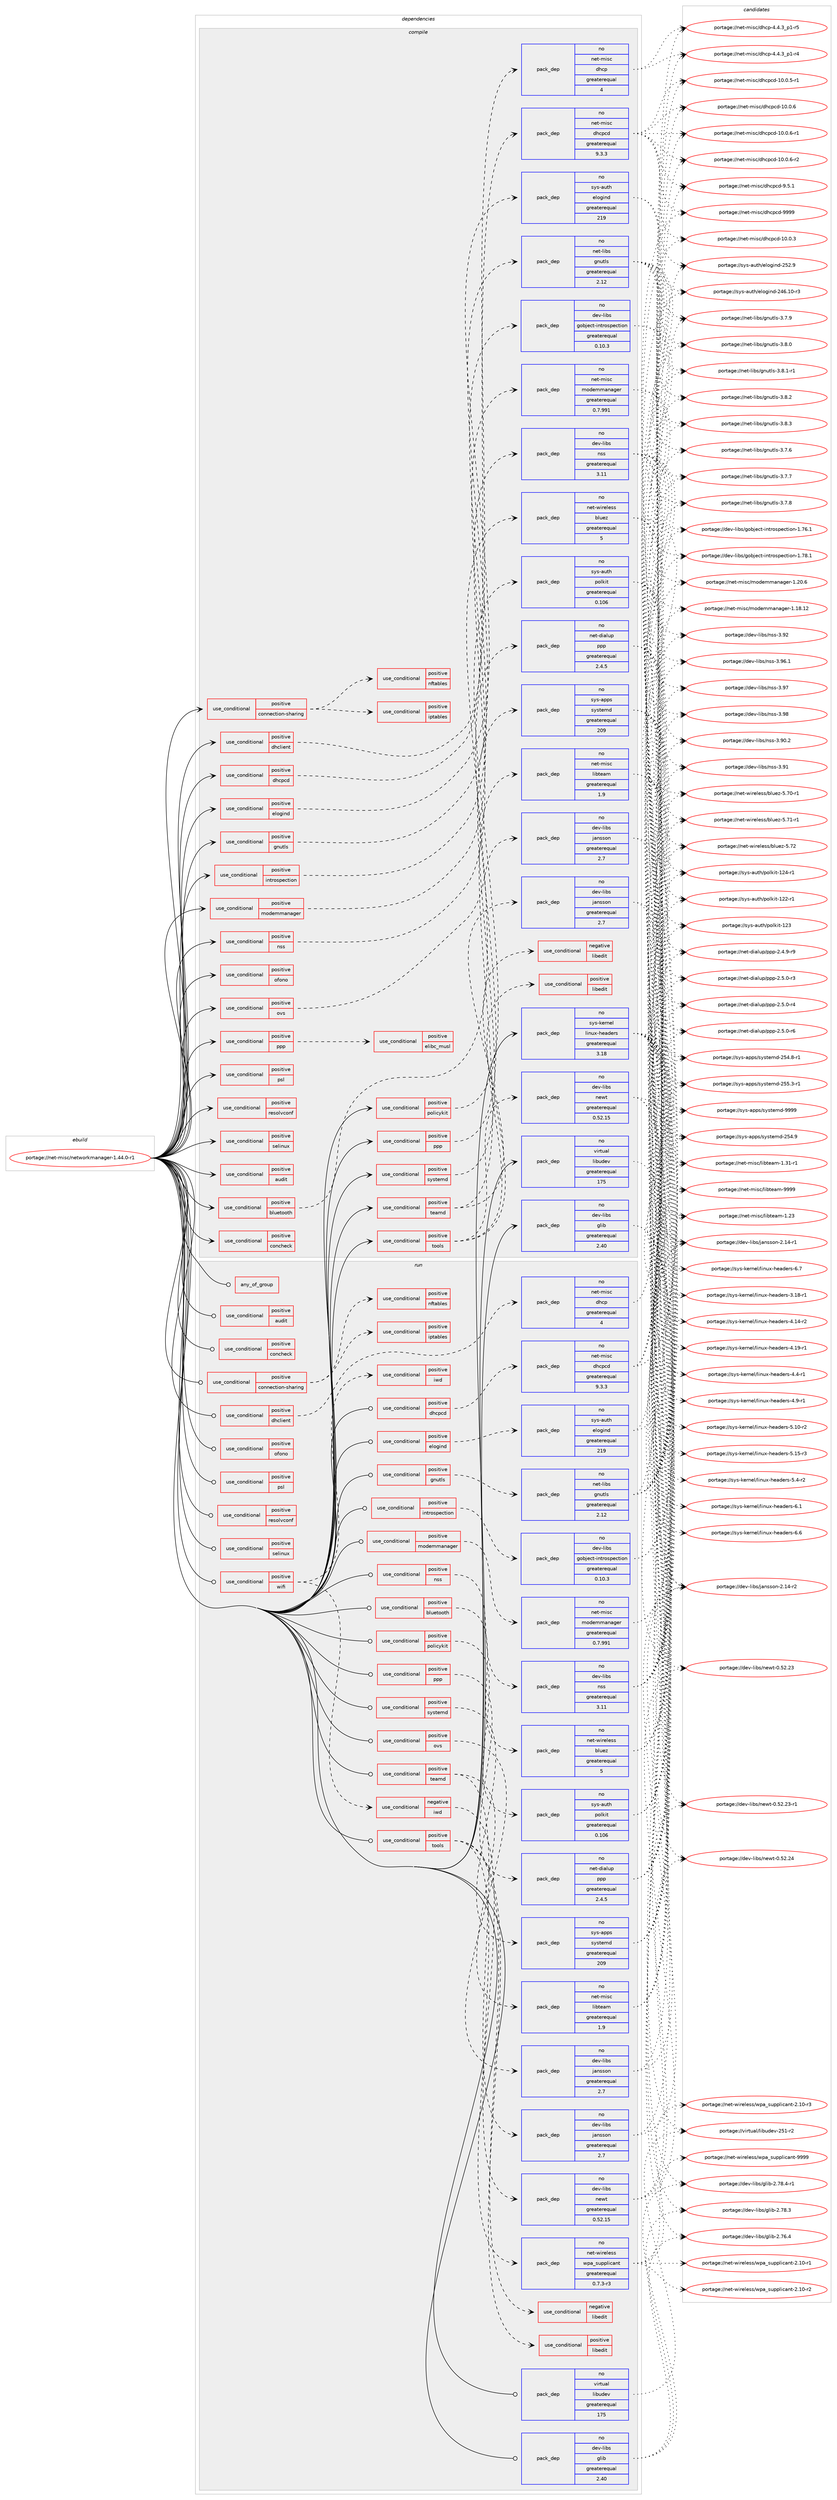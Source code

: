 digraph prolog {

# *************
# Graph options
# *************

newrank=true;
concentrate=true;
compound=true;
graph [rankdir=LR,fontname=Helvetica,fontsize=10,ranksep=1.5];#, ranksep=2.5, nodesep=0.2];
edge  [arrowhead=vee];
node  [fontname=Helvetica,fontsize=10];

# **********
# The ebuild
# **********

subgraph cluster_leftcol {
color=gray;
rank=same;
label=<<i>ebuild</i>>;
id [label="portage://net-misc/networkmanager-1.44.0-r1", color=red, width=4, href="../net-misc/networkmanager-1.44.0-r1.svg"];
}

# ****************
# The dependencies
# ****************

subgraph cluster_midcol {
color=gray;
label=<<i>dependencies</i>>;
subgraph cluster_compile {
fillcolor="#eeeeee";
style=filled;
label=<<i>compile</i>>;
subgraph cond5925 {
dependency8671 [label=<<TABLE BORDER="0" CELLBORDER="1" CELLSPACING="0" CELLPADDING="4"><TR><TD ROWSPAN="3" CELLPADDING="10">use_conditional</TD></TR><TR><TD>positive</TD></TR><TR><TD>audit</TD></TR></TABLE>>, shape=none, color=red];
# *** BEGIN UNKNOWN DEPENDENCY TYPE (TODO) ***
# dependency8671 -> package_dependency(portage://net-misc/networkmanager-1.44.0-r1,install,no,sys-process,audit,none,[,,],[],[])
# *** END UNKNOWN DEPENDENCY TYPE (TODO) ***

}
id:e -> dependency8671:w [weight=20,style="solid",arrowhead="vee"];
subgraph cond5926 {
dependency8672 [label=<<TABLE BORDER="0" CELLBORDER="1" CELLSPACING="0" CELLPADDING="4"><TR><TD ROWSPAN="3" CELLPADDING="10">use_conditional</TD></TR><TR><TD>positive</TD></TR><TR><TD>bluetooth</TD></TR></TABLE>>, shape=none, color=red];
subgraph pack2676 {
dependency8673 [label=<<TABLE BORDER="0" CELLBORDER="1" CELLSPACING="0" CELLPADDING="4" WIDTH="220"><TR><TD ROWSPAN="6" CELLPADDING="30">pack_dep</TD></TR><TR><TD WIDTH="110">no</TD></TR><TR><TD>net-wireless</TD></TR><TR><TD>bluez</TD></TR><TR><TD>greaterequal</TD></TR><TR><TD>5</TD></TR></TABLE>>, shape=none, color=blue];
}
dependency8672:e -> dependency8673:w [weight=20,style="dashed",arrowhead="vee"];
}
id:e -> dependency8672:w [weight=20,style="solid",arrowhead="vee"];
subgraph cond5927 {
dependency8674 [label=<<TABLE BORDER="0" CELLBORDER="1" CELLSPACING="0" CELLPADDING="4"><TR><TD ROWSPAN="3" CELLPADDING="10">use_conditional</TD></TR><TR><TD>positive</TD></TR><TR><TD>concheck</TD></TR></TABLE>>, shape=none, color=red];
# *** BEGIN UNKNOWN DEPENDENCY TYPE (TODO) ***
# dependency8674 -> package_dependency(portage://net-misc/networkmanager-1.44.0-r1,install,no,net-misc,curl,none,[,,],[],[])
# *** END UNKNOWN DEPENDENCY TYPE (TODO) ***

}
id:e -> dependency8674:w [weight=20,style="solid",arrowhead="vee"];
subgraph cond5928 {
dependency8675 [label=<<TABLE BORDER="0" CELLBORDER="1" CELLSPACING="0" CELLPADDING="4"><TR><TD ROWSPAN="3" CELLPADDING="10">use_conditional</TD></TR><TR><TD>positive</TD></TR><TR><TD>connection-sharing</TD></TR></TABLE>>, shape=none, color=red];
# *** BEGIN UNKNOWN DEPENDENCY TYPE (TODO) ***
# dependency8675 -> package_dependency(portage://net-misc/networkmanager-1.44.0-r1,install,no,net-dns,dnsmasq,none,[,,],[],[use(enable(dbus),none),use(enable(dhcp),none)])
# *** END UNKNOWN DEPENDENCY TYPE (TODO) ***

subgraph cond5929 {
dependency8676 [label=<<TABLE BORDER="0" CELLBORDER="1" CELLSPACING="0" CELLPADDING="4"><TR><TD ROWSPAN="3" CELLPADDING="10">use_conditional</TD></TR><TR><TD>positive</TD></TR><TR><TD>iptables</TD></TR></TABLE>>, shape=none, color=red];
# *** BEGIN UNKNOWN DEPENDENCY TYPE (TODO) ***
# dependency8676 -> package_dependency(portage://net-misc/networkmanager-1.44.0-r1,install,no,net-firewall,iptables,none,[,,],[],[])
# *** END UNKNOWN DEPENDENCY TYPE (TODO) ***

}
dependency8675:e -> dependency8676:w [weight=20,style="dashed",arrowhead="vee"];
subgraph cond5930 {
dependency8677 [label=<<TABLE BORDER="0" CELLBORDER="1" CELLSPACING="0" CELLPADDING="4"><TR><TD ROWSPAN="3" CELLPADDING="10">use_conditional</TD></TR><TR><TD>positive</TD></TR><TR><TD>nftables</TD></TR></TABLE>>, shape=none, color=red];
# *** BEGIN UNKNOWN DEPENDENCY TYPE (TODO) ***
# dependency8677 -> package_dependency(portage://net-misc/networkmanager-1.44.0-r1,install,no,net-firewall,nftables,none,[,,],[],[])
# *** END UNKNOWN DEPENDENCY TYPE (TODO) ***

}
dependency8675:e -> dependency8677:w [weight=20,style="dashed",arrowhead="vee"];
}
id:e -> dependency8675:w [weight=20,style="solid",arrowhead="vee"];
subgraph cond5931 {
dependency8678 [label=<<TABLE BORDER="0" CELLBORDER="1" CELLSPACING="0" CELLPADDING="4"><TR><TD ROWSPAN="3" CELLPADDING="10">use_conditional</TD></TR><TR><TD>positive</TD></TR><TR><TD>dhclient</TD></TR></TABLE>>, shape=none, color=red];
subgraph pack2677 {
dependency8679 [label=<<TABLE BORDER="0" CELLBORDER="1" CELLSPACING="0" CELLPADDING="4" WIDTH="220"><TR><TD ROWSPAN="6" CELLPADDING="30">pack_dep</TD></TR><TR><TD WIDTH="110">no</TD></TR><TR><TD>net-misc</TD></TR><TR><TD>dhcp</TD></TR><TR><TD>greaterequal</TD></TR><TR><TD>4</TD></TR></TABLE>>, shape=none, color=blue];
}
dependency8678:e -> dependency8679:w [weight=20,style="dashed",arrowhead="vee"];
}
id:e -> dependency8678:w [weight=20,style="solid",arrowhead="vee"];
subgraph cond5932 {
dependency8680 [label=<<TABLE BORDER="0" CELLBORDER="1" CELLSPACING="0" CELLPADDING="4"><TR><TD ROWSPAN="3" CELLPADDING="10">use_conditional</TD></TR><TR><TD>positive</TD></TR><TR><TD>dhcpcd</TD></TR></TABLE>>, shape=none, color=red];
subgraph pack2678 {
dependency8681 [label=<<TABLE BORDER="0" CELLBORDER="1" CELLSPACING="0" CELLPADDING="4" WIDTH="220"><TR><TD ROWSPAN="6" CELLPADDING="30">pack_dep</TD></TR><TR><TD WIDTH="110">no</TD></TR><TR><TD>net-misc</TD></TR><TR><TD>dhcpcd</TD></TR><TR><TD>greaterequal</TD></TR><TR><TD>9.3.3</TD></TR></TABLE>>, shape=none, color=blue];
}
dependency8680:e -> dependency8681:w [weight=20,style="dashed",arrowhead="vee"];
}
id:e -> dependency8680:w [weight=20,style="solid",arrowhead="vee"];
subgraph cond5933 {
dependency8682 [label=<<TABLE BORDER="0" CELLBORDER="1" CELLSPACING="0" CELLPADDING="4"><TR><TD ROWSPAN="3" CELLPADDING="10">use_conditional</TD></TR><TR><TD>positive</TD></TR><TR><TD>elogind</TD></TR></TABLE>>, shape=none, color=red];
subgraph pack2679 {
dependency8683 [label=<<TABLE BORDER="0" CELLBORDER="1" CELLSPACING="0" CELLPADDING="4" WIDTH="220"><TR><TD ROWSPAN="6" CELLPADDING="30">pack_dep</TD></TR><TR><TD WIDTH="110">no</TD></TR><TR><TD>sys-auth</TD></TR><TR><TD>elogind</TD></TR><TR><TD>greaterequal</TD></TR><TR><TD>219</TD></TR></TABLE>>, shape=none, color=blue];
}
dependency8682:e -> dependency8683:w [weight=20,style="dashed",arrowhead="vee"];
}
id:e -> dependency8682:w [weight=20,style="solid",arrowhead="vee"];
subgraph cond5934 {
dependency8684 [label=<<TABLE BORDER="0" CELLBORDER="1" CELLSPACING="0" CELLPADDING="4"><TR><TD ROWSPAN="3" CELLPADDING="10">use_conditional</TD></TR><TR><TD>positive</TD></TR><TR><TD>gnutls</TD></TR></TABLE>>, shape=none, color=red];
subgraph pack2680 {
dependency8685 [label=<<TABLE BORDER="0" CELLBORDER="1" CELLSPACING="0" CELLPADDING="4" WIDTH="220"><TR><TD ROWSPAN="6" CELLPADDING="30">pack_dep</TD></TR><TR><TD WIDTH="110">no</TD></TR><TR><TD>net-libs</TD></TR><TR><TD>gnutls</TD></TR><TR><TD>greaterequal</TD></TR><TR><TD>2.12</TD></TR></TABLE>>, shape=none, color=blue];
}
dependency8684:e -> dependency8685:w [weight=20,style="dashed",arrowhead="vee"];
}
id:e -> dependency8684:w [weight=20,style="solid",arrowhead="vee"];
subgraph cond5935 {
dependency8686 [label=<<TABLE BORDER="0" CELLBORDER="1" CELLSPACING="0" CELLPADDING="4"><TR><TD ROWSPAN="3" CELLPADDING="10">use_conditional</TD></TR><TR><TD>positive</TD></TR><TR><TD>introspection</TD></TR></TABLE>>, shape=none, color=red];
subgraph pack2681 {
dependency8687 [label=<<TABLE BORDER="0" CELLBORDER="1" CELLSPACING="0" CELLPADDING="4" WIDTH="220"><TR><TD ROWSPAN="6" CELLPADDING="30">pack_dep</TD></TR><TR><TD WIDTH="110">no</TD></TR><TR><TD>dev-libs</TD></TR><TR><TD>gobject-introspection</TD></TR><TR><TD>greaterequal</TD></TR><TR><TD>0.10.3</TD></TR></TABLE>>, shape=none, color=blue];
}
dependency8686:e -> dependency8687:w [weight=20,style="dashed",arrowhead="vee"];
}
id:e -> dependency8686:w [weight=20,style="solid",arrowhead="vee"];
subgraph cond5936 {
dependency8688 [label=<<TABLE BORDER="0" CELLBORDER="1" CELLSPACING="0" CELLPADDING="4"><TR><TD ROWSPAN="3" CELLPADDING="10">use_conditional</TD></TR><TR><TD>positive</TD></TR><TR><TD>modemmanager</TD></TR></TABLE>>, shape=none, color=red];
# *** BEGIN UNKNOWN DEPENDENCY TYPE (TODO) ***
# dependency8688 -> package_dependency(portage://net-misc/networkmanager-1.44.0-r1,install,no,net-misc,mobile-broadband-provider-info,none,[,,],[],[])
# *** END UNKNOWN DEPENDENCY TYPE (TODO) ***

subgraph pack2682 {
dependency8689 [label=<<TABLE BORDER="0" CELLBORDER="1" CELLSPACING="0" CELLPADDING="4" WIDTH="220"><TR><TD ROWSPAN="6" CELLPADDING="30">pack_dep</TD></TR><TR><TD WIDTH="110">no</TD></TR><TR><TD>net-misc</TD></TR><TR><TD>modemmanager</TD></TR><TR><TD>greaterequal</TD></TR><TR><TD>0.7.991</TD></TR></TABLE>>, shape=none, color=blue];
}
dependency8688:e -> dependency8689:w [weight=20,style="dashed",arrowhead="vee"];
}
id:e -> dependency8688:w [weight=20,style="solid",arrowhead="vee"];
subgraph cond5937 {
dependency8690 [label=<<TABLE BORDER="0" CELLBORDER="1" CELLSPACING="0" CELLPADDING="4"><TR><TD ROWSPAN="3" CELLPADDING="10">use_conditional</TD></TR><TR><TD>positive</TD></TR><TR><TD>nss</TD></TR></TABLE>>, shape=none, color=red];
# *** BEGIN UNKNOWN DEPENDENCY TYPE (TODO) ***
# dependency8690 -> package_dependency(portage://net-misc/networkmanager-1.44.0-r1,install,no,dev-libs,nspr,none,[,,],[],[use(optenable(abi_x86_32),negative),use(optenable(abi_x86_64),negative),use(optenable(abi_x86_x32),negative),use(optenable(abi_mips_n32),negative),use(optenable(abi_mips_n64),negative),use(optenable(abi_mips_o32),negative),use(optenable(abi_s390_32),negative),use(optenable(abi_s390_64),negative)])
# *** END UNKNOWN DEPENDENCY TYPE (TODO) ***

subgraph pack2683 {
dependency8691 [label=<<TABLE BORDER="0" CELLBORDER="1" CELLSPACING="0" CELLPADDING="4" WIDTH="220"><TR><TD ROWSPAN="6" CELLPADDING="30">pack_dep</TD></TR><TR><TD WIDTH="110">no</TD></TR><TR><TD>dev-libs</TD></TR><TR><TD>nss</TD></TR><TR><TD>greaterequal</TD></TR><TR><TD>3.11</TD></TR></TABLE>>, shape=none, color=blue];
}
dependency8690:e -> dependency8691:w [weight=20,style="dashed",arrowhead="vee"];
}
id:e -> dependency8690:w [weight=20,style="solid",arrowhead="vee"];
subgraph cond5938 {
dependency8692 [label=<<TABLE BORDER="0" CELLBORDER="1" CELLSPACING="0" CELLPADDING="4"><TR><TD ROWSPAN="3" CELLPADDING="10">use_conditional</TD></TR><TR><TD>positive</TD></TR><TR><TD>ofono</TD></TR></TABLE>>, shape=none, color=red];
# *** BEGIN UNKNOWN DEPENDENCY TYPE (TODO) ***
# dependency8692 -> package_dependency(portage://net-misc/networkmanager-1.44.0-r1,install,no,net-misc,ofono,none,[,,],[],[])
# *** END UNKNOWN DEPENDENCY TYPE (TODO) ***

}
id:e -> dependency8692:w [weight=20,style="solid",arrowhead="vee"];
subgraph cond5939 {
dependency8693 [label=<<TABLE BORDER="0" CELLBORDER="1" CELLSPACING="0" CELLPADDING="4"><TR><TD ROWSPAN="3" CELLPADDING="10">use_conditional</TD></TR><TR><TD>positive</TD></TR><TR><TD>ovs</TD></TR></TABLE>>, shape=none, color=red];
subgraph pack2684 {
dependency8694 [label=<<TABLE BORDER="0" CELLBORDER="1" CELLSPACING="0" CELLPADDING="4" WIDTH="220"><TR><TD ROWSPAN="6" CELLPADDING="30">pack_dep</TD></TR><TR><TD WIDTH="110">no</TD></TR><TR><TD>dev-libs</TD></TR><TR><TD>jansson</TD></TR><TR><TD>greaterequal</TD></TR><TR><TD>2.7</TD></TR></TABLE>>, shape=none, color=blue];
}
dependency8693:e -> dependency8694:w [weight=20,style="dashed",arrowhead="vee"];
}
id:e -> dependency8693:w [weight=20,style="solid",arrowhead="vee"];
subgraph cond5940 {
dependency8695 [label=<<TABLE BORDER="0" CELLBORDER="1" CELLSPACING="0" CELLPADDING="4"><TR><TD ROWSPAN="3" CELLPADDING="10">use_conditional</TD></TR><TR><TD>positive</TD></TR><TR><TD>policykit</TD></TR></TABLE>>, shape=none, color=red];
subgraph pack2685 {
dependency8696 [label=<<TABLE BORDER="0" CELLBORDER="1" CELLSPACING="0" CELLPADDING="4" WIDTH="220"><TR><TD ROWSPAN="6" CELLPADDING="30">pack_dep</TD></TR><TR><TD WIDTH="110">no</TD></TR><TR><TD>sys-auth</TD></TR><TR><TD>polkit</TD></TR><TR><TD>greaterequal</TD></TR><TR><TD>0.106</TD></TR></TABLE>>, shape=none, color=blue];
}
dependency8695:e -> dependency8696:w [weight=20,style="dashed",arrowhead="vee"];
}
id:e -> dependency8695:w [weight=20,style="solid",arrowhead="vee"];
subgraph cond5941 {
dependency8697 [label=<<TABLE BORDER="0" CELLBORDER="1" CELLSPACING="0" CELLPADDING="4"><TR><TD ROWSPAN="3" CELLPADDING="10">use_conditional</TD></TR><TR><TD>positive</TD></TR><TR><TD>ppp</TD></TR></TABLE>>, shape=none, color=red];
subgraph cond5942 {
dependency8698 [label=<<TABLE BORDER="0" CELLBORDER="1" CELLSPACING="0" CELLPADDING="4"><TR><TD ROWSPAN="3" CELLPADDING="10">use_conditional</TD></TR><TR><TD>positive</TD></TR><TR><TD>elibc_musl</TD></TR></TABLE>>, shape=none, color=red];
# *** BEGIN UNKNOWN DEPENDENCY TYPE (TODO) ***
# dependency8698 -> package_dependency(portage://net-misc/networkmanager-1.44.0-r1,install,no,net-libs,ppp-defs,none,[,,],[],[])
# *** END UNKNOWN DEPENDENCY TYPE (TODO) ***

}
dependency8697:e -> dependency8698:w [weight=20,style="dashed",arrowhead="vee"];
}
id:e -> dependency8697:w [weight=20,style="solid",arrowhead="vee"];
subgraph cond5943 {
dependency8699 [label=<<TABLE BORDER="0" CELLBORDER="1" CELLSPACING="0" CELLPADDING="4"><TR><TD ROWSPAN="3" CELLPADDING="10">use_conditional</TD></TR><TR><TD>positive</TD></TR><TR><TD>ppp</TD></TR></TABLE>>, shape=none, color=red];
subgraph pack2686 {
dependency8700 [label=<<TABLE BORDER="0" CELLBORDER="1" CELLSPACING="0" CELLPADDING="4" WIDTH="220"><TR><TD ROWSPAN="6" CELLPADDING="30">pack_dep</TD></TR><TR><TD WIDTH="110">no</TD></TR><TR><TD>net-dialup</TD></TR><TR><TD>ppp</TD></TR><TR><TD>greaterequal</TD></TR><TR><TD>2.4.5</TD></TR></TABLE>>, shape=none, color=blue];
}
dependency8699:e -> dependency8700:w [weight=20,style="dashed",arrowhead="vee"];
}
id:e -> dependency8699:w [weight=20,style="solid",arrowhead="vee"];
subgraph cond5944 {
dependency8701 [label=<<TABLE BORDER="0" CELLBORDER="1" CELLSPACING="0" CELLPADDING="4"><TR><TD ROWSPAN="3" CELLPADDING="10">use_conditional</TD></TR><TR><TD>positive</TD></TR><TR><TD>psl</TD></TR></TABLE>>, shape=none, color=red];
# *** BEGIN UNKNOWN DEPENDENCY TYPE (TODO) ***
# dependency8701 -> package_dependency(portage://net-misc/networkmanager-1.44.0-r1,install,no,net-libs,libpsl,none,[,,],[],[])
# *** END UNKNOWN DEPENDENCY TYPE (TODO) ***

}
id:e -> dependency8701:w [weight=20,style="solid",arrowhead="vee"];
subgraph cond5945 {
dependency8702 [label=<<TABLE BORDER="0" CELLBORDER="1" CELLSPACING="0" CELLPADDING="4"><TR><TD ROWSPAN="3" CELLPADDING="10">use_conditional</TD></TR><TR><TD>positive</TD></TR><TR><TD>resolvconf</TD></TR></TABLE>>, shape=none, color=red];
# *** BEGIN UNKNOWN DEPENDENCY TYPE (TODO) ***
# dependency8702 -> package_dependency(portage://net-misc/networkmanager-1.44.0-r1,install,no,virtual,resolvconf,none,[,,],[],[])
# *** END UNKNOWN DEPENDENCY TYPE (TODO) ***

}
id:e -> dependency8702:w [weight=20,style="solid",arrowhead="vee"];
subgraph cond5946 {
dependency8703 [label=<<TABLE BORDER="0" CELLBORDER="1" CELLSPACING="0" CELLPADDING="4"><TR><TD ROWSPAN="3" CELLPADDING="10">use_conditional</TD></TR><TR><TD>positive</TD></TR><TR><TD>selinux</TD></TR></TABLE>>, shape=none, color=red];
# *** BEGIN UNKNOWN DEPENDENCY TYPE (TODO) ***
# dependency8703 -> package_dependency(portage://net-misc/networkmanager-1.44.0-r1,install,no,sec-policy,selinux-networkmanager,none,[,,],[],[])
# *** END UNKNOWN DEPENDENCY TYPE (TODO) ***

# *** BEGIN UNKNOWN DEPENDENCY TYPE (TODO) ***
# dependency8703 -> package_dependency(portage://net-misc/networkmanager-1.44.0-r1,install,no,sys-libs,libselinux,none,[,,],[],[])
# *** END UNKNOWN DEPENDENCY TYPE (TODO) ***

}
id:e -> dependency8703:w [weight=20,style="solid",arrowhead="vee"];
subgraph cond5947 {
dependency8704 [label=<<TABLE BORDER="0" CELLBORDER="1" CELLSPACING="0" CELLPADDING="4"><TR><TD ROWSPAN="3" CELLPADDING="10">use_conditional</TD></TR><TR><TD>positive</TD></TR><TR><TD>systemd</TD></TR></TABLE>>, shape=none, color=red];
subgraph pack2687 {
dependency8705 [label=<<TABLE BORDER="0" CELLBORDER="1" CELLSPACING="0" CELLPADDING="4" WIDTH="220"><TR><TD ROWSPAN="6" CELLPADDING="30">pack_dep</TD></TR><TR><TD WIDTH="110">no</TD></TR><TR><TD>sys-apps</TD></TR><TR><TD>systemd</TD></TR><TR><TD>greaterequal</TD></TR><TR><TD>209</TD></TR></TABLE>>, shape=none, color=blue];
}
dependency8704:e -> dependency8705:w [weight=20,style="dashed",arrowhead="vee"];
}
id:e -> dependency8704:w [weight=20,style="solid",arrowhead="vee"];
subgraph cond5948 {
dependency8706 [label=<<TABLE BORDER="0" CELLBORDER="1" CELLSPACING="0" CELLPADDING="4"><TR><TD ROWSPAN="3" CELLPADDING="10">use_conditional</TD></TR><TR><TD>positive</TD></TR><TR><TD>teamd</TD></TR></TABLE>>, shape=none, color=red];
subgraph pack2688 {
dependency8707 [label=<<TABLE BORDER="0" CELLBORDER="1" CELLSPACING="0" CELLPADDING="4" WIDTH="220"><TR><TD ROWSPAN="6" CELLPADDING="30">pack_dep</TD></TR><TR><TD WIDTH="110">no</TD></TR><TR><TD>dev-libs</TD></TR><TR><TD>jansson</TD></TR><TR><TD>greaterequal</TD></TR><TR><TD>2.7</TD></TR></TABLE>>, shape=none, color=blue];
}
dependency8706:e -> dependency8707:w [weight=20,style="dashed",arrowhead="vee"];
subgraph pack2689 {
dependency8708 [label=<<TABLE BORDER="0" CELLBORDER="1" CELLSPACING="0" CELLPADDING="4" WIDTH="220"><TR><TD ROWSPAN="6" CELLPADDING="30">pack_dep</TD></TR><TR><TD WIDTH="110">no</TD></TR><TR><TD>net-misc</TD></TR><TR><TD>libteam</TD></TR><TR><TD>greaterequal</TD></TR><TR><TD>1.9</TD></TR></TABLE>>, shape=none, color=blue];
}
dependency8706:e -> dependency8708:w [weight=20,style="dashed",arrowhead="vee"];
}
id:e -> dependency8706:w [weight=20,style="solid",arrowhead="vee"];
subgraph cond5949 {
dependency8709 [label=<<TABLE BORDER="0" CELLBORDER="1" CELLSPACING="0" CELLPADDING="4"><TR><TD ROWSPAN="3" CELLPADDING="10">use_conditional</TD></TR><TR><TD>positive</TD></TR><TR><TD>tools</TD></TR></TABLE>>, shape=none, color=red];
subgraph pack2690 {
dependency8710 [label=<<TABLE BORDER="0" CELLBORDER="1" CELLSPACING="0" CELLPADDING="4" WIDTH="220"><TR><TD ROWSPAN="6" CELLPADDING="30">pack_dep</TD></TR><TR><TD WIDTH="110">no</TD></TR><TR><TD>dev-libs</TD></TR><TR><TD>newt</TD></TR><TR><TD>greaterequal</TD></TR><TR><TD>0.52.15</TD></TR></TABLE>>, shape=none, color=blue];
}
dependency8709:e -> dependency8710:w [weight=20,style="dashed",arrowhead="vee"];
subgraph cond5950 {
dependency8711 [label=<<TABLE BORDER="0" CELLBORDER="1" CELLSPACING="0" CELLPADDING="4"><TR><TD ROWSPAN="3" CELLPADDING="10">use_conditional</TD></TR><TR><TD>positive</TD></TR><TR><TD>libedit</TD></TR></TABLE>>, shape=none, color=red];
# *** BEGIN UNKNOWN DEPENDENCY TYPE (TODO) ***
# dependency8711 -> package_dependency(portage://net-misc/networkmanager-1.44.0-r1,install,no,dev-libs,libedit,none,[,,],[],[])
# *** END UNKNOWN DEPENDENCY TYPE (TODO) ***

}
dependency8709:e -> dependency8711:w [weight=20,style="dashed",arrowhead="vee"];
subgraph cond5951 {
dependency8712 [label=<<TABLE BORDER="0" CELLBORDER="1" CELLSPACING="0" CELLPADDING="4"><TR><TD ROWSPAN="3" CELLPADDING="10">use_conditional</TD></TR><TR><TD>negative</TD></TR><TR><TD>libedit</TD></TR></TABLE>>, shape=none, color=red];
# *** BEGIN UNKNOWN DEPENDENCY TYPE (TODO) ***
# dependency8712 -> package_dependency(portage://net-misc/networkmanager-1.44.0-r1,install,no,sys-libs,readline,none,[,,],any_same_slot,[])
# *** END UNKNOWN DEPENDENCY TYPE (TODO) ***

}
dependency8709:e -> dependency8712:w [weight=20,style="dashed",arrowhead="vee"];
}
id:e -> dependency8709:w [weight=20,style="solid",arrowhead="vee"];
subgraph pack2691 {
dependency8713 [label=<<TABLE BORDER="0" CELLBORDER="1" CELLSPACING="0" CELLPADDING="4" WIDTH="220"><TR><TD ROWSPAN="6" CELLPADDING="30">pack_dep</TD></TR><TR><TD WIDTH="110">no</TD></TR><TR><TD>dev-libs</TD></TR><TR><TD>glib</TD></TR><TR><TD>greaterequal</TD></TR><TR><TD>2.40</TD></TR></TABLE>>, shape=none, color=blue];
}
id:e -> dependency8713:w [weight=20,style="solid",arrowhead="vee"];
# *** BEGIN UNKNOWN DEPENDENCY TYPE (TODO) ***
# id -> package_dependency(portage://net-misc/networkmanager-1.44.0-r1,install,no,net-libs,libndp,none,[,,],[],[])
# *** END UNKNOWN DEPENDENCY TYPE (TODO) ***

# *** BEGIN UNKNOWN DEPENDENCY TYPE (TODO) ***
# id -> package_dependency(portage://net-misc/networkmanager-1.44.0-r1,install,no,net-libs,libndp,none,[,,],[],[use(optenable(abi_x86_32),negative),use(optenable(abi_x86_64),negative),use(optenable(abi_x86_x32),negative),use(optenable(abi_mips_n32),negative),use(optenable(abi_mips_n64),negative),use(optenable(abi_mips_o32),negative),use(optenable(abi_s390_32),negative),use(optenable(abi_s390_64),negative)])
# *** END UNKNOWN DEPENDENCY TYPE (TODO) ***

# *** BEGIN UNKNOWN DEPENDENCY TYPE (TODO) ***
# id -> package_dependency(portage://net-misc/networkmanager-1.44.0-r1,install,no,sys-apps,dbus,none,[,,],[],[use(optenable(abi_x86_32),negative),use(optenable(abi_x86_64),negative),use(optenable(abi_x86_x32),negative),use(optenable(abi_mips_n32),negative),use(optenable(abi_mips_n64),negative),use(optenable(abi_mips_o32),negative),use(optenable(abi_s390_32),negative),use(optenable(abi_s390_64),negative)])
# *** END UNKNOWN DEPENDENCY TYPE (TODO) ***

# *** BEGIN UNKNOWN DEPENDENCY TYPE (TODO) ***
# id -> package_dependency(portage://net-misc/networkmanager-1.44.0-r1,install,no,sys-apps,util-linux,none,[,,],[],[use(optenable(abi_x86_32),negative),use(optenable(abi_x86_64),negative),use(optenable(abi_x86_x32),negative),use(optenable(abi_mips_n32),negative),use(optenable(abi_mips_n64),negative),use(optenable(abi_mips_o32),negative),use(optenable(abi_s390_32),negative),use(optenable(abi_s390_64),negative)])
# *** END UNKNOWN DEPENDENCY TYPE (TODO) ***

subgraph pack2692 {
dependency8714 [label=<<TABLE BORDER="0" CELLBORDER="1" CELLSPACING="0" CELLPADDING="4" WIDTH="220"><TR><TD ROWSPAN="6" CELLPADDING="30">pack_dep</TD></TR><TR><TD WIDTH="110">no</TD></TR><TR><TD>sys-kernel</TD></TR><TR><TD>linux-headers</TD></TR><TR><TD>greaterequal</TD></TR><TR><TD>3.18</TD></TR></TABLE>>, shape=none, color=blue];
}
id:e -> dependency8714:w [weight=20,style="solid",arrowhead="vee"];
subgraph pack2693 {
dependency8715 [label=<<TABLE BORDER="0" CELLBORDER="1" CELLSPACING="0" CELLPADDING="4" WIDTH="220"><TR><TD ROWSPAN="6" CELLPADDING="30">pack_dep</TD></TR><TR><TD WIDTH="110">no</TD></TR><TR><TD>virtual</TD></TR><TR><TD>libudev</TD></TR><TR><TD>greaterequal</TD></TR><TR><TD>175</TD></TR></TABLE>>, shape=none, color=blue];
}
id:e -> dependency8715:w [weight=20,style="solid",arrowhead="vee"];
}
subgraph cluster_compileandrun {
fillcolor="#eeeeee";
style=filled;
label=<<i>compile and run</i>>;
}
subgraph cluster_run {
fillcolor="#eeeeee";
style=filled;
label=<<i>run</i>>;
subgraph any71 {
dependency8716 [label=<<TABLE BORDER="0" CELLBORDER="1" CELLSPACING="0" CELLPADDING="4"><TR><TD CELLPADDING="10">any_of_group</TD></TR></TABLE>>, shape=none, color=red];# *** BEGIN UNKNOWN DEPENDENCY TYPE (TODO) ***
# dependency8716 -> package_dependency(portage://net-misc/networkmanager-1.44.0-r1,run,no,net-misc,iputils,none,[,,],[],[use(enable(arping),positive)])
# *** END UNKNOWN DEPENDENCY TYPE (TODO) ***

# *** BEGIN UNKNOWN DEPENDENCY TYPE (TODO) ***
# dependency8716 -> package_dependency(portage://net-misc/networkmanager-1.44.0-r1,run,no,net-analyzer,arping,none,[,,],[],[])
# *** END UNKNOWN DEPENDENCY TYPE (TODO) ***

}
id:e -> dependency8716:w [weight=20,style="solid",arrowhead="odot"];
subgraph cond5952 {
dependency8717 [label=<<TABLE BORDER="0" CELLBORDER="1" CELLSPACING="0" CELLPADDING="4"><TR><TD ROWSPAN="3" CELLPADDING="10">use_conditional</TD></TR><TR><TD>positive</TD></TR><TR><TD>audit</TD></TR></TABLE>>, shape=none, color=red];
# *** BEGIN UNKNOWN DEPENDENCY TYPE (TODO) ***
# dependency8717 -> package_dependency(portage://net-misc/networkmanager-1.44.0-r1,run,no,sys-process,audit,none,[,,],[],[])
# *** END UNKNOWN DEPENDENCY TYPE (TODO) ***

}
id:e -> dependency8717:w [weight=20,style="solid",arrowhead="odot"];
subgraph cond5953 {
dependency8718 [label=<<TABLE BORDER="0" CELLBORDER="1" CELLSPACING="0" CELLPADDING="4"><TR><TD ROWSPAN="3" CELLPADDING="10">use_conditional</TD></TR><TR><TD>positive</TD></TR><TR><TD>bluetooth</TD></TR></TABLE>>, shape=none, color=red];
subgraph pack2694 {
dependency8719 [label=<<TABLE BORDER="0" CELLBORDER="1" CELLSPACING="0" CELLPADDING="4" WIDTH="220"><TR><TD ROWSPAN="6" CELLPADDING="30">pack_dep</TD></TR><TR><TD WIDTH="110">no</TD></TR><TR><TD>net-wireless</TD></TR><TR><TD>bluez</TD></TR><TR><TD>greaterequal</TD></TR><TR><TD>5</TD></TR></TABLE>>, shape=none, color=blue];
}
dependency8718:e -> dependency8719:w [weight=20,style="dashed",arrowhead="vee"];
}
id:e -> dependency8718:w [weight=20,style="solid",arrowhead="odot"];
subgraph cond5954 {
dependency8720 [label=<<TABLE BORDER="0" CELLBORDER="1" CELLSPACING="0" CELLPADDING="4"><TR><TD ROWSPAN="3" CELLPADDING="10">use_conditional</TD></TR><TR><TD>positive</TD></TR><TR><TD>concheck</TD></TR></TABLE>>, shape=none, color=red];
# *** BEGIN UNKNOWN DEPENDENCY TYPE (TODO) ***
# dependency8720 -> package_dependency(portage://net-misc/networkmanager-1.44.0-r1,run,no,net-misc,curl,none,[,,],[],[])
# *** END UNKNOWN DEPENDENCY TYPE (TODO) ***

}
id:e -> dependency8720:w [weight=20,style="solid",arrowhead="odot"];
subgraph cond5955 {
dependency8721 [label=<<TABLE BORDER="0" CELLBORDER="1" CELLSPACING="0" CELLPADDING="4"><TR><TD ROWSPAN="3" CELLPADDING="10">use_conditional</TD></TR><TR><TD>positive</TD></TR><TR><TD>connection-sharing</TD></TR></TABLE>>, shape=none, color=red];
# *** BEGIN UNKNOWN DEPENDENCY TYPE (TODO) ***
# dependency8721 -> package_dependency(portage://net-misc/networkmanager-1.44.0-r1,run,no,net-dns,dnsmasq,none,[,,],[],[use(enable(dbus),none),use(enable(dhcp),none)])
# *** END UNKNOWN DEPENDENCY TYPE (TODO) ***

subgraph cond5956 {
dependency8722 [label=<<TABLE BORDER="0" CELLBORDER="1" CELLSPACING="0" CELLPADDING="4"><TR><TD ROWSPAN="3" CELLPADDING="10">use_conditional</TD></TR><TR><TD>positive</TD></TR><TR><TD>iptables</TD></TR></TABLE>>, shape=none, color=red];
# *** BEGIN UNKNOWN DEPENDENCY TYPE (TODO) ***
# dependency8722 -> package_dependency(portage://net-misc/networkmanager-1.44.0-r1,run,no,net-firewall,iptables,none,[,,],[],[])
# *** END UNKNOWN DEPENDENCY TYPE (TODO) ***

}
dependency8721:e -> dependency8722:w [weight=20,style="dashed",arrowhead="vee"];
subgraph cond5957 {
dependency8723 [label=<<TABLE BORDER="0" CELLBORDER="1" CELLSPACING="0" CELLPADDING="4"><TR><TD ROWSPAN="3" CELLPADDING="10">use_conditional</TD></TR><TR><TD>positive</TD></TR><TR><TD>nftables</TD></TR></TABLE>>, shape=none, color=red];
# *** BEGIN UNKNOWN DEPENDENCY TYPE (TODO) ***
# dependency8723 -> package_dependency(portage://net-misc/networkmanager-1.44.0-r1,run,no,net-firewall,nftables,none,[,,],[],[])
# *** END UNKNOWN DEPENDENCY TYPE (TODO) ***

}
dependency8721:e -> dependency8723:w [weight=20,style="dashed",arrowhead="vee"];
}
id:e -> dependency8721:w [weight=20,style="solid",arrowhead="odot"];
subgraph cond5958 {
dependency8724 [label=<<TABLE BORDER="0" CELLBORDER="1" CELLSPACING="0" CELLPADDING="4"><TR><TD ROWSPAN="3" CELLPADDING="10">use_conditional</TD></TR><TR><TD>positive</TD></TR><TR><TD>dhclient</TD></TR></TABLE>>, shape=none, color=red];
subgraph pack2695 {
dependency8725 [label=<<TABLE BORDER="0" CELLBORDER="1" CELLSPACING="0" CELLPADDING="4" WIDTH="220"><TR><TD ROWSPAN="6" CELLPADDING="30">pack_dep</TD></TR><TR><TD WIDTH="110">no</TD></TR><TR><TD>net-misc</TD></TR><TR><TD>dhcp</TD></TR><TR><TD>greaterequal</TD></TR><TR><TD>4</TD></TR></TABLE>>, shape=none, color=blue];
}
dependency8724:e -> dependency8725:w [weight=20,style="dashed",arrowhead="vee"];
}
id:e -> dependency8724:w [weight=20,style="solid",arrowhead="odot"];
subgraph cond5959 {
dependency8726 [label=<<TABLE BORDER="0" CELLBORDER="1" CELLSPACING="0" CELLPADDING="4"><TR><TD ROWSPAN="3" CELLPADDING="10">use_conditional</TD></TR><TR><TD>positive</TD></TR><TR><TD>dhcpcd</TD></TR></TABLE>>, shape=none, color=red];
subgraph pack2696 {
dependency8727 [label=<<TABLE BORDER="0" CELLBORDER="1" CELLSPACING="0" CELLPADDING="4" WIDTH="220"><TR><TD ROWSPAN="6" CELLPADDING="30">pack_dep</TD></TR><TR><TD WIDTH="110">no</TD></TR><TR><TD>net-misc</TD></TR><TR><TD>dhcpcd</TD></TR><TR><TD>greaterequal</TD></TR><TR><TD>9.3.3</TD></TR></TABLE>>, shape=none, color=blue];
}
dependency8726:e -> dependency8727:w [weight=20,style="dashed",arrowhead="vee"];
}
id:e -> dependency8726:w [weight=20,style="solid",arrowhead="odot"];
subgraph cond5960 {
dependency8728 [label=<<TABLE BORDER="0" CELLBORDER="1" CELLSPACING="0" CELLPADDING="4"><TR><TD ROWSPAN="3" CELLPADDING="10">use_conditional</TD></TR><TR><TD>positive</TD></TR><TR><TD>elogind</TD></TR></TABLE>>, shape=none, color=red];
subgraph pack2697 {
dependency8729 [label=<<TABLE BORDER="0" CELLBORDER="1" CELLSPACING="0" CELLPADDING="4" WIDTH="220"><TR><TD ROWSPAN="6" CELLPADDING="30">pack_dep</TD></TR><TR><TD WIDTH="110">no</TD></TR><TR><TD>sys-auth</TD></TR><TR><TD>elogind</TD></TR><TR><TD>greaterequal</TD></TR><TR><TD>219</TD></TR></TABLE>>, shape=none, color=blue];
}
dependency8728:e -> dependency8729:w [weight=20,style="dashed",arrowhead="vee"];
}
id:e -> dependency8728:w [weight=20,style="solid",arrowhead="odot"];
subgraph cond5961 {
dependency8730 [label=<<TABLE BORDER="0" CELLBORDER="1" CELLSPACING="0" CELLPADDING="4"><TR><TD ROWSPAN="3" CELLPADDING="10">use_conditional</TD></TR><TR><TD>positive</TD></TR><TR><TD>gnutls</TD></TR></TABLE>>, shape=none, color=red];
subgraph pack2698 {
dependency8731 [label=<<TABLE BORDER="0" CELLBORDER="1" CELLSPACING="0" CELLPADDING="4" WIDTH="220"><TR><TD ROWSPAN="6" CELLPADDING="30">pack_dep</TD></TR><TR><TD WIDTH="110">no</TD></TR><TR><TD>net-libs</TD></TR><TR><TD>gnutls</TD></TR><TR><TD>greaterequal</TD></TR><TR><TD>2.12</TD></TR></TABLE>>, shape=none, color=blue];
}
dependency8730:e -> dependency8731:w [weight=20,style="dashed",arrowhead="vee"];
}
id:e -> dependency8730:w [weight=20,style="solid",arrowhead="odot"];
subgraph cond5962 {
dependency8732 [label=<<TABLE BORDER="0" CELLBORDER="1" CELLSPACING="0" CELLPADDING="4"><TR><TD ROWSPAN="3" CELLPADDING="10">use_conditional</TD></TR><TR><TD>positive</TD></TR><TR><TD>introspection</TD></TR></TABLE>>, shape=none, color=red];
subgraph pack2699 {
dependency8733 [label=<<TABLE BORDER="0" CELLBORDER="1" CELLSPACING="0" CELLPADDING="4" WIDTH="220"><TR><TD ROWSPAN="6" CELLPADDING="30">pack_dep</TD></TR><TR><TD WIDTH="110">no</TD></TR><TR><TD>dev-libs</TD></TR><TR><TD>gobject-introspection</TD></TR><TR><TD>greaterequal</TD></TR><TR><TD>0.10.3</TD></TR></TABLE>>, shape=none, color=blue];
}
dependency8732:e -> dependency8733:w [weight=20,style="dashed",arrowhead="vee"];
}
id:e -> dependency8732:w [weight=20,style="solid",arrowhead="odot"];
subgraph cond5963 {
dependency8734 [label=<<TABLE BORDER="0" CELLBORDER="1" CELLSPACING="0" CELLPADDING="4"><TR><TD ROWSPAN="3" CELLPADDING="10">use_conditional</TD></TR><TR><TD>positive</TD></TR><TR><TD>modemmanager</TD></TR></TABLE>>, shape=none, color=red];
# *** BEGIN UNKNOWN DEPENDENCY TYPE (TODO) ***
# dependency8734 -> package_dependency(portage://net-misc/networkmanager-1.44.0-r1,run,no,net-misc,mobile-broadband-provider-info,none,[,,],[],[])
# *** END UNKNOWN DEPENDENCY TYPE (TODO) ***

subgraph pack2700 {
dependency8735 [label=<<TABLE BORDER="0" CELLBORDER="1" CELLSPACING="0" CELLPADDING="4" WIDTH="220"><TR><TD ROWSPAN="6" CELLPADDING="30">pack_dep</TD></TR><TR><TD WIDTH="110">no</TD></TR><TR><TD>net-misc</TD></TR><TR><TD>modemmanager</TD></TR><TR><TD>greaterequal</TD></TR><TR><TD>0.7.991</TD></TR></TABLE>>, shape=none, color=blue];
}
dependency8734:e -> dependency8735:w [weight=20,style="dashed",arrowhead="vee"];
}
id:e -> dependency8734:w [weight=20,style="solid",arrowhead="odot"];
subgraph cond5964 {
dependency8736 [label=<<TABLE BORDER="0" CELLBORDER="1" CELLSPACING="0" CELLPADDING="4"><TR><TD ROWSPAN="3" CELLPADDING="10">use_conditional</TD></TR><TR><TD>positive</TD></TR><TR><TD>nss</TD></TR></TABLE>>, shape=none, color=red];
# *** BEGIN UNKNOWN DEPENDENCY TYPE (TODO) ***
# dependency8736 -> package_dependency(portage://net-misc/networkmanager-1.44.0-r1,run,no,dev-libs,nspr,none,[,,],[],[use(optenable(abi_x86_32),negative),use(optenable(abi_x86_64),negative),use(optenable(abi_x86_x32),negative),use(optenable(abi_mips_n32),negative),use(optenable(abi_mips_n64),negative),use(optenable(abi_mips_o32),negative),use(optenable(abi_s390_32),negative),use(optenable(abi_s390_64),negative)])
# *** END UNKNOWN DEPENDENCY TYPE (TODO) ***

subgraph pack2701 {
dependency8737 [label=<<TABLE BORDER="0" CELLBORDER="1" CELLSPACING="0" CELLPADDING="4" WIDTH="220"><TR><TD ROWSPAN="6" CELLPADDING="30">pack_dep</TD></TR><TR><TD WIDTH="110">no</TD></TR><TR><TD>dev-libs</TD></TR><TR><TD>nss</TD></TR><TR><TD>greaterequal</TD></TR><TR><TD>3.11</TD></TR></TABLE>>, shape=none, color=blue];
}
dependency8736:e -> dependency8737:w [weight=20,style="dashed",arrowhead="vee"];
}
id:e -> dependency8736:w [weight=20,style="solid",arrowhead="odot"];
subgraph cond5965 {
dependency8738 [label=<<TABLE BORDER="0" CELLBORDER="1" CELLSPACING="0" CELLPADDING="4"><TR><TD ROWSPAN="3" CELLPADDING="10">use_conditional</TD></TR><TR><TD>positive</TD></TR><TR><TD>ofono</TD></TR></TABLE>>, shape=none, color=red];
# *** BEGIN UNKNOWN DEPENDENCY TYPE (TODO) ***
# dependency8738 -> package_dependency(portage://net-misc/networkmanager-1.44.0-r1,run,no,net-misc,ofono,none,[,,],[],[])
# *** END UNKNOWN DEPENDENCY TYPE (TODO) ***

}
id:e -> dependency8738:w [weight=20,style="solid",arrowhead="odot"];
subgraph cond5966 {
dependency8739 [label=<<TABLE BORDER="0" CELLBORDER="1" CELLSPACING="0" CELLPADDING="4"><TR><TD ROWSPAN="3" CELLPADDING="10">use_conditional</TD></TR><TR><TD>positive</TD></TR><TR><TD>ovs</TD></TR></TABLE>>, shape=none, color=red];
subgraph pack2702 {
dependency8740 [label=<<TABLE BORDER="0" CELLBORDER="1" CELLSPACING="0" CELLPADDING="4" WIDTH="220"><TR><TD ROWSPAN="6" CELLPADDING="30">pack_dep</TD></TR><TR><TD WIDTH="110">no</TD></TR><TR><TD>dev-libs</TD></TR><TR><TD>jansson</TD></TR><TR><TD>greaterequal</TD></TR><TR><TD>2.7</TD></TR></TABLE>>, shape=none, color=blue];
}
dependency8739:e -> dependency8740:w [weight=20,style="dashed",arrowhead="vee"];
}
id:e -> dependency8739:w [weight=20,style="solid",arrowhead="odot"];
subgraph cond5967 {
dependency8741 [label=<<TABLE BORDER="0" CELLBORDER="1" CELLSPACING="0" CELLPADDING="4"><TR><TD ROWSPAN="3" CELLPADDING="10">use_conditional</TD></TR><TR><TD>positive</TD></TR><TR><TD>policykit</TD></TR></TABLE>>, shape=none, color=red];
subgraph pack2703 {
dependency8742 [label=<<TABLE BORDER="0" CELLBORDER="1" CELLSPACING="0" CELLPADDING="4" WIDTH="220"><TR><TD ROWSPAN="6" CELLPADDING="30">pack_dep</TD></TR><TR><TD WIDTH="110">no</TD></TR><TR><TD>sys-auth</TD></TR><TR><TD>polkit</TD></TR><TR><TD>greaterequal</TD></TR><TR><TD>0.106</TD></TR></TABLE>>, shape=none, color=blue];
}
dependency8741:e -> dependency8742:w [weight=20,style="dashed",arrowhead="vee"];
}
id:e -> dependency8741:w [weight=20,style="solid",arrowhead="odot"];
subgraph cond5968 {
dependency8743 [label=<<TABLE BORDER="0" CELLBORDER="1" CELLSPACING="0" CELLPADDING="4"><TR><TD ROWSPAN="3" CELLPADDING="10">use_conditional</TD></TR><TR><TD>positive</TD></TR><TR><TD>ppp</TD></TR></TABLE>>, shape=none, color=red];
subgraph pack2704 {
dependency8744 [label=<<TABLE BORDER="0" CELLBORDER="1" CELLSPACING="0" CELLPADDING="4" WIDTH="220"><TR><TD ROWSPAN="6" CELLPADDING="30">pack_dep</TD></TR><TR><TD WIDTH="110">no</TD></TR><TR><TD>net-dialup</TD></TR><TR><TD>ppp</TD></TR><TR><TD>greaterequal</TD></TR><TR><TD>2.4.5</TD></TR></TABLE>>, shape=none, color=blue];
}
dependency8743:e -> dependency8744:w [weight=20,style="dashed",arrowhead="vee"];
}
id:e -> dependency8743:w [weight=20,style="solid",arrowhead="odot"];
subgraph cond5969 {
dependency8745 [label=<<TABLE BORDER="0" CELLBORDER="1" CELLSPACING="0" CELLPADDING="4"><TR><TD ROWSPAN="3" CELLPADDING="10">use_conditional</TD></TR><TR><TD>positive</TD></TR><TR><TD>psl</TD></TR></TABLE>>, shape=none, color=red];
# *** BEGIN UNKNOWN DEPENDENCY TYPE (TODO) ***
# dependency8745 -> package_dependency(portage://net-misc/networkmanager-1.44.0-r1,run,no,net-libs,libpsl,none,[,,],[],[])
# *** END UNKNOWN DEPENDENCY TYPE (TODO) ***

}
id:e -> dependency8745:w [weight=20,style="solid",arrowhead="odot"];
subgraph cond5970 {
dependency8746 [label=<<TABLE BORDER="0" CELLBORDER="1" CELLSPACING="0" CELLPADDING="4"><TR><TD ROWSPAN="3" CELLPADDING="10">use_conditional</TD></TR><TR><TD>positive</TD></TR><TR><TD>resolvconf</TD></TR></TABLE>>, shape=none, color=red];
# *** BEGIN UNKNOWN DEPENDENCY TYPE (TODO) ***
# dependency8746 -> package_dependency(portage://net-misc/networkmanager-1.44.0-r1,run,no,virtual,resolvconf,none,[,,],[],[])
# *** END UNKNOWN DEPENDENCY TYPE (TODO) ***

}
id:e -> dependency8746:w [weight=20,style="solid",arrowhead="odot"];
subgraph cond5971 {
dependency8747 [label=<<TABLE BORDER="0" CELLBORDER="1" CELLSPACING="0" CELLPADDING="4"><TR><TD ROWSPAN="3" CELLPADDING="10">use_conditional</TD></TR><TR><TD>positive</TD></TR><TR><TD>selinux</TD></TR></TABLE>>, shape=none, color=red];
# *** BEGIN UNKNOWN DEPENDENCY TYPE (TODO) ***
# dependency8747 -> package_dependency(portage://net-misc/networkmanager-1.44.0-r1,run,no,sec-policy,selinux-networkmanager,none,[,,],[],[])
# *** END UNKNOWN DEPENDENCY TYPE (TODO) ***

# *** BEGIN UNKNOWN DEPENDENCY TYPE (TODO) ***
# dependency8747 -> package_dependency(portage://net-misc/networkmanager-1.44.0-r1,run,no,sys-libs,libselinux,none,[,,],[],[])
# *** END UNKNOWN DEPENDENCY TYPE (TODO) ***

}
id:e -> dependency8747:w [weight=20,style="solid",arrowhead="odot"];
subgraph cond5972 {
dependency8748 [label=<<TABLE BORDER="0" CELLBORDER="1" CELLSPACING="0" CELLPADDING="4"><TR><TD ROWSPAN="3" CELLPADDING="10">use_conditional</TD></TR><TR><TD>positive</TD></TR><TR><TD>systemd</TD></TR></TABLE>>, shape=none, color=red];
subgraph pack2705 {
dependency8749 [label=<<TABLE BORDER="0" CELLBORDER="1" CELLSPACING="0" CELLPADDING="4" WIDTH="220"><TR><TD ROWSPAN="6" CELLPADDING="30">pack_dep</TD></TR><TR><TD WIDTH="110">no</TD></TR><TR><TD>sys-apps</TD></TR><TR><TD>systemd</TD></TR><TR><TD>greaterequal</TD></TR><TR><TD>209</TD></TR></TABLE>>, shape=none, color=blue];
}
dependency8748:e -> dependency8749:w [weight=20,style="dashed",arrowhead="vee"];
}
id:e -> dependency8748:w [weight=20,style="solid",arrowhead="odot"];
subgraph cond5973 {
dependency8750 [label=<<TABLE BORDER="0" CELLBORDER="1" CELLSPACING="0" CELLPADDING="4"><TR><TD ROWSPAN="3" CELLPADDING="10">use_conditional</TD></TR><TR><TD>positive</TD></TR><TR><TD>teamd</TD></TR></TABLE>>, shape=none, color=red];
subgraph pack2706 {
dependency8751 [label=<<TABLE BORDER="0" CELLBORDER="1" CELLSPACING="0" CELLPADDING="4" WIDTH="220"><TR><TD ROWSPAN="6" CELLPADDING="30">pack_dep</TD></TR><TR><TD WIDTH="110">no</TD></TR><TR><TD>dev-libs</TD></TR><TR><TD>jansson</TD></TR><TR><TD>greaterequal</TD></TR><TR><TD>2.7</TD></TR></TABLE>>, shape=none, color=blue];
}
dependency8750:e -> dependency8751:w [weight=20,style="dashed",arrowhead="vee"];
subgraph pack2707 {
dependency8752 [label=<<TABLE BORDER="0" CELLBORDER="1" CELLSPACING="0" CELLPADDING="4" WIDTH="220"><TR><TD ROWSPAN="6" CELLPADDING="30">pack_dep</TD></TR><TR><TD WIDTH="110">no</TD></TR><TR><TD>net-misc</TD></TR><TR><TD>libteam</TD></TR><TR><TD>greaterequal</TD></TR><TR><TD>1.9</TD></TR></TABLE>>, shape=none, color=blue];
}
dependency8750:e -> dependency8752:w [weight=20,style="dashed",arrowhead="vee"];
}
id:e -> dependency8750:w [weight=20,style="solid",arrowhead="odot"];
subgraph cond5974 {
dependency8753 [label=<<TABLE BORDER="0" CELLBORDER="1" CELLSPACING="0" CELLPADDING="4"><TR><TD ROWSPAN="3" CELLPADDING="10">use_conditional</TD></TR><TR><TD>positive</TD></TR><TR><TD>tools</TD></TR></TABLE>>, shape=none, color=red];
subgraph pack2708 {
dependency8754 [label=<<TABLE BORDER="0" CELLBORDER="1" CELLSPACING="0" CELLPADDING="4" WIDTH="220"><TR><TD ROWSPAN="6" CELLPADDING="30">pack_dep</TD></TR><TR><TD WIDTH="110">no</TD></TR><TR><TD>dev-libs</TD></TR><TR><TD>newt</TD></TR><TR><TD>greaterequal</TD></TR><TR><TD>0.52.15</TD></TR></TABLE>>, shape=none, color=blue];
}
dependency8753:e -> dependency8754:w [weight=20,style="dashed",arrowhead="vee"];
subgraph cond5975 {
dependency8755 [label=<<TABLE BORDER="0" CELLBORDER="1" CELLSPACING="0" CELLPADDING="4"><TR><TD ROWSPAN="3" CELLPADDING="10">use_conditional</TD></TR><TR><TD>positive</TD></TR><TR><TD>libedit</TD></TR></TABLE>>, shape=none, color=red];
# *** BEGIN UNKNOWN DEPENDENCY TYPE (TODO) ***
# dependency8755 -> package_dependency(portage://net-misc/networkmanager-1.44.0-r1,run,no,dev-libs,libedit,none,[,,],[],[])
# *** END UNKNOWN DEPENDENCY TYPE (TODO) ***

}
dependency8753:e -> dependency8755:w [weight=20,style="dashed",arrowhead="vee"];
subgraph cond5976 {
dependency8756 [label=<<TABLE BORDER="0" CELLBORDER="1" CELLSPACING="0" CELLPADDING="4"><TR><TD ROWSPAN="3" CELLPADDING="10">use_conditional</TD></TR><TR><TD>negative</TD></TR><TR><TD>libedit</TD></TR></TABLE>>, shape=none, color=red];
# *** BEGIN UNKNOWN DEPENDENCY TYPE (TODO) ***
# dependency8756 -> package_dependency(portage://net-misc/networkmanager-1.44.0-r1,run,no,sys-libs,readline,none,[,,],any_same_slot,[])
# *** END UNKNOWN DEPENDENCY TYPE (TODO) ***

}
dependency8753:e -> dependency8756:w [weight=20,style="dashed",arrowhead="vee"];
}
id:e -> dependency8753:w [weight=20,style="solid",arrowhead="odot"];
subgraph cond5977 {
dependency8757 [label=<<TABLE BORDER="0" CELLBORDER="1" CELLSPACING="0" CELLPADDING="4"><TR><TD ROWSPAN="3" CELLPADDING="10">use_conditional</TD></TR><TR><TD>positive</TD></TR><TR><TD>wifi</TD></TR></TABLE>>, shape=none, color=red];
subgraph cond5978 {
dependency8758 [label=<<TABLE BORDER="0" CELLBORDER="1" CELLSPACING="0" CELLPADDING="4"><TR><TD ROWSPAN="3" CELLPADDING="10">use_conditional</TD></TR><TR><TD>negative</TD></TR><TR><TD>iwd</TD></TR></TABLE>>, shape=none, color=red];
subgraph pack2709 {
dependency8759 [label=<<TABLE BORDER="0" CELLBORDER="1" CELLSPACING="0" CELLPADDING="4" WIDTH="220"><TR><TD ROWSPAN="6" CELLPADDING="30">pack_dep</TD></TR><TR><TD WIDTH="110">no</TD></TR><TR><TD>net-wireless</TD></TR><TR><TD>wpa_supplicant</TD></TR><TR><TD>greaterequal</TD></TR><TR><TD>0.7.3-r3</TD></TR></TABLE>>, shape=none, color=blue];
}
dependency8758:e -> dependency8759:w [weight=20,style="dashed",arrowhead="vee"];
}
dependency8757:e -> dependency8758:w [weight=20,style="dashed",arrowhead="vee"];
subgraph cond5979 {
dependency8760 [label=<<TABLE BORDER="0" CELLBORDER="1" CELLSPACING="0" CELLPADDING="4"><TR><TD ROWSPAN="3" CELLPADDING="10">use_conditional</TD></TR><TR><TD>positive</TD></TR><TR><TD>iwd</TD></TR></TABLE>>, shape=none, color=red];
# *** BEGIN UNKNOWN DEPENDENCY TYPE (TODO) ***
# dependency8760 -> package_dependency(portage://net-misc/networkmanager-1.44.0-r1,run,no,net-wireless,iwd,none,[,,],[],[])
# *** END UNKNOWN DEPENDENCY TYPE (TODO) ***

}
dependency8757:e -> dependency8760:w [weight=20,style="dashed",arrowhead="vee"];
}
id:e -> dependency8757:w [weight=20,style="solid",arrowhead="odot"];
# *** BEGIN UNKNOWN DEPENDENCY TYPE (TODO) ***
# id -> package_dependency(portage://net-misc/networkmanager-1.44.0-r1,run,no,acct-group,plugdev,none,[,,],[],[])
# *** END UNKNOWN DEPENDENCY TYPE (TODO) ***

subgraph pack2710 {
dependency8761 [label=<<TABLE BORDER="0" CELLBORDER="1" CELLSPACING="0" CELLPADDING="4" WIDTH="220"><TR><TD ROWSPAN="6" CELLPADDING="30">pack_dep</TD></TR><TR><TD WIDTH="110">no</TD></TR><TR><TD>dev-libs</TD></TR><TR><TD>glib</TD></TR><TR><TD>greaterequal</TD></TR><TR><TD>2.40</TD></TR></TABLE>>, shape=none, color=blue];
}
id:e -> dependency8761:w [weight=20,style="solid",arrowhead="odot"];
# *** BEGIN UNKNOWN DEPENDENCY TYPE (TODO) ***
# id -> package_dependency(portage://net-misc/networkmanager-1.44.0-r1,run,no,net-libs,libndp,none,[,,],[],[])
# *** END UNKNOWN DEPENDENCY TYPE (TODO) ***

# *** BEGIN UNKNOWN DEPENDENCY TYPE (TODO) ***
# id -> package_dependency(portage://net-misc/networkmanager-1.44.0-r1,run,no,sys-apps,dbus,none,[,,],[],[use(optenable(abi_x86_32),negative),use(optenable(abi_x86_64),negative),use(optenable(abi_x86_x32),negative),use(optenable(abi_mips_n32),negative),use(optenable(abi_mips_n64),negative),use(optenable(abi_mips_o32),negative),use(optenable(abi_s390_32),negative),use(optenable(abi_s390_64),negative)])
# *** END UNKNOWN DEPENDENCY TYPE (TODO) ***

# *** BEGIN UNKNOWN DEPENDENCY TYPE (TODO) ***
# id -> package_dependency(portage://net-misc/networkmanager-1.44.0-r1,run,no,sys-apps,util-linux,none,[,,],[],[use(optenable(abi_x86_32),negative),use(optenable(abi_x86_64),negative),use(optenable(abi_x86_x32),negative),use(optenable(abi_mips_n32),negative),use(optenable(abi_mips_n64),negative),use(optenable(abi_mips_o32),negative),use(optenable(abi_s390_32),negative),use(optenable(abi_s390_64),negative)])
# *** END UNKNOWN DEPENDENCY TYPE (TODO) ***

subgraph pack2711 {
dependency8762 [label=<<TABLE BORDER="0" CELLBORDER="1" CELLSPACING="0" CELLPADDING="4" WIDTH="220"><TR><TD ROWSPAN="6" CELLPADDING="30">pack_dep</TD></TR><TR><TD WIDTH="110">no</TD></TR><TR><TD>virtual</TD></TR><TR><TD>libudev</TD></TR><TR><TD>greaterequal</TD></TR><TR><TD>175</TD></TR></TABLE>>, shape=none, color=blue];
}
id:e -> dependency8762:w [weight=20,style="solid",arrowhead="odot"];
}
}

# **************
# The candidates
# **************

subgraph cluster_choices {
rank=same;
color=gray;
label=<<i>candidates</i>>;

subgraph choice2676 {
color=black;
nodesep=1;
choice11010111645119105114101108101115115479810811710112245534655484511449 [label="portage://net-wireless/bluez-5.70-r1", color=red, width=4,href="../net-wireless/bluez-5.70-r1.svg"];
choice11010111645119105114101108101115115479810811710112245534655494511449 [label="portage://net-wireless/bluez-5.71-r1", color=red, width=4,href="../net-wireless/bluez-5.71-r1.svg"];
choice1101011164511910511410110810111511547981081171011224553465550 [label="portage://net-wireless/bluez-5.72", color=red, width=4,href="../net-wireless/bluez-5.72.svg"];
dependency8673:e -> choice11010111645119105114101108101115115479810811710112245534655484511449:w [style=dotted,weight="100"];
dependency8673:e -> choice11010111645119105114101108101115115479810811710112245534655494511449:w [style=dotted,weight="100"];
dependency8673:e -> choice1101011164511910511410110810111511547981081171011224553465550:w [style=dotted,weight="100"];
}
subgraph choice2677 {
color=black;
nodesep=1;
choice1101011164510910511599471001049911245524652465195112494511452 [label="portage://net-misc/dhcp-4.4.3_p1-r4", color=red, width=4,href="../net-misc/dhcp-4.4.3_p1-r4.svg"];
choice1101011164510910511599471001049911245524652465195112494511453 [label="portage://net-misc/dhcp-4.4.3_p1-r5", color=red, width=4,href="../net-misc/dhcp-4.4.3_p1-r5.svg"];
dependency8679:e -> choice1101011164510910511599471001049911245524652465195112494511452:w [style=dotted,weight="100"];
dependency8679:e -> choice1101011164510910511599471001049911245524652465195112494511453:w [style=dotted,weight="100"];
}
subgraph choice2678 {
color=black;
nodesep=1;
choice110101116451091051159947100104991129910045494846484651 [label="portage://net-misc/dhcpcd-10.0.3", color=red, width=4,href="../net-misc/dhcpcd-10.0.3.svg"];
choice1101011164510910511599471001049911299100454948464846534511449 [label="portage://net-misc/dhcpcd-10.0.5-r1", color=red, width=4,href="../net-misc/dhcpcd-10.0.5-r1.svg"];
choice110101116451091051159947100104991129910045494846484654 [label="portage://net-misc/dhcpcd-10.0.6", color=red, width=4,href="../net-misc/dhcpcd-10.0.6.svg"];
choice1101011164510910511599471001049911299100454948464846544511449 [label="portage://net-misc/dhcpcd-10.0.6-r1", color=red, width=4,href="../net-misc/dhcpcd-10.0.6-r1.svg"];
choice1101011164510910511599471001049911299100454948464846544511450 [label="portage://net-misc/dhcpcd-10.0.6-r2", color=red, width=4,href="../net-misc/dhcpcd-10.0.6-r2.svg"];
choice1101011164510910511599471001049911299100455746534649 [label="portage://net-misc/dhcpcd-9.5.1", color=red, width=4,href="../net-misc/dhcpcd-9.5.1.svg"];
choice11010111645109105115994710010499112991004557575757 [label="portage://net-misc/dhcpcd-9999", color=red, width=4,href="../net-misc/dhcpcd-9999.svg"];
dependency8681:e -> choice110101116451091051159947100104991129910045494846484651:w [style=dotted,weight="100"];
dependency8681:e -> choice1101011164510910511599471001049911299100454948464846534511449:w [style=dotted,weight="100"];
dependency8681:e -> choice110101116451091051159947100104991129910045494846484654:w [style=dotted,weight="100"];
dependency8681:e -> choice1101011164510910511599471001049911299100454948464846544511449:w [style=dotted,weight="100"];
dependency8681:e -> choice1101011164510910511599471001049911299100454948464846544511450:w [style=dotted,weight="100"];
dependency8681:e -> choice1101011164510910511599471001049911299100455746534649:w [style=dotted,weight="100"];
dependency8681:e -> choice11010111645109105115994710010499112991004557575757:w [style=dotted,weight="100"];
}
subgraph choice2679 {
color=black;
nodesep=1;
choice115121115459711711610447101108111103105110100455052544649484511451 [label="portage://sys-auth/elogind-246.10-r3", color=red, width=4,href="../sys-auth/elogind-246.10-r3.svg"];
choice115121115459711711610447101108111103105110100455053504657 [label="portage://sys-auth/elogind-252.9", color=red, width=4,href="../sys-auth/elogind-252.9.svg"];
dependency8683:e -> choice115121115459711711610447101108111103105110100455052544649484511451:w [style=dotted,weight="100"];
dependency8683:e -> choice115121115459711711610447101108111103105110100455053504657:w [style=dotted,weight="100"];
}
subgraph choice2680 {
color=black;
nodesep=1;
choice110101116451081059811547103110117116108115455146554654 [label="portage://net-libs/gnutls-3.7.6", color=red, width=4,href="../net-libs/gnutls-3.7.6.svg"];
choice110101116451081059811547103110117116108115455146554655 [label="portage://net-libs/gnutls-3.7.7", color=red, width=4,href="../net-libs/gnutls-3.7.7.svg"];
choice110101116451081059811547103110117116108115455146554656 [label="portage://net-libs/gnutls-3.7.8", color=red, width=4,href="../net-libs/gnutls-3.7.8.svg"];
choice110101116451081059811547103110117116108115455146554657 [label="portage://net-libs/gnutls-3.7.9", color=red, width=4,href="../net-libs/gnutls-3.7.9.svg"];
choice110101116451081059811547103110117116108115455146564648 [label="portage://net-libs/gnutls-3.8.0", color=red, width=4,href="../net-libs/gnutls-3.8.0.svg"];
choice1101011164510810598115471031101171161081154551465646494511449 [label="portage://net-libs/gnutls-3.8.1-r1", color=red, width=4,href="../net-libs/gnutls-3.8.1-r1.svg"];
choice110101116451081059811547103110117116108115455146564650 [label="portage://net-libs/gnutls-3.8.2", color=red, width=4,href="../net-libs/gnutls-3.8.2.svg"];
choice110101116451081059811547103110117116108115455146564651 [label="portage://net-libs/gnutls-3.8.3", color=red, width=4,href="../net-libs/gnutls-3.8.3.svg"];
dependency8685:e -> choice110101116451081059811547103110117116108115455146554654:w [style=dotted,weight="100"];
dependency8685:e -> choice110101116451081059811547103110117116108115455146554655:w [style=dotted,weight="100"];
dependency8685:e -> choice110101116451081059811547103110117116108115455146554656:w [style=dotted,weight="100"];
dependency8685:e -> choice110101116451081059811547103110117116108115455146554657:w [style=dotted,weight="100"];
dependency8685:e -> choice110101116451081059811547103110117116108115455146564648:w [style=dotted,weight="100"];
dependency8685:e -> choice1101011164510810598115471031101171161081154551465646494511449:w [style=dotted,weight="100"];
dependency8685:e -> choice110101116451081059811547103110117116108115455146564650:w [style=dotted,weight="100"];
dependency8685:e -> choice110101116451081059811547103110117116108115455146564651:w [style=dotted,weight="100"];
}
subgraph choice2681 {
color=black;
nodesep=1;
choice1001011184510810598115471031119810610199116451051101161141111151121019911610511111045494655544649 [label="portage://dev-libs/gobject-introspection-1.76.1", color=red, width=4,href="../dev-libs/gobject-introspection-1.76.1.svg"];
choice1001011184510810598115471031119810610199116451051101161141111151121019911610511111045494655564649 [label="portage://dev-libs/gobject-introspection-1.78.1", color=red, width=4,href="../dev-libs/gobject-introspection-1.78.1.svg"];
dependency8687:e -> choice1001011184510810598115471031119810610199116451051101161141111151121019911610511111045494655544649:w [style=dotted,weight="100"];
dependency8687:e -> choice1001011184510810598115471031119810610199116451051101161141111151121019911610511111045494655564649:w [style=dotted,weight="100"];
}
subgraph choice2682 {
color=black;
nodesep=1;
choice11010111645109105115994710911110010110910997110971031011144549464956464950 [label="portage://net-misc/modemmanager-1.18.12", color=red, width=4,href="../net-misc/modemmanager-1.18.12.svg"];
choice110101116451091051159947109111100101109109971109710310111445494650484654 [label="portage://net-misc/modemmanager-1.20.6", color=red, width=4,href="../net-misc/modemmanager-1.20.6.svg"];
dependency8689:e -> choice11010111645109105115994710911110010110910997110971031011144549464956464950:w [style=dotted,weight="100"];
dependency8689:e -> choice110101116451091051159947109111100101109109971109710310111445494650484654:w [style=dotted,weight="100"];
}
subgraph choice2683 {
color=black;
nodesep=1;
choice10010111845108105981154711011511545514657484650 [label="portage://dev-libs/nss-3.90.2", color=red, width=4,href="../dev-libs/nss-3.90.2.svg"];
choice1001011184510810598115471101151154551465749 [label="portage://dev-libs/nss-3.91", color=red, width=4,href="../dev-libs/nss-3.91.svg"];
choice1001011184510810598115471101151154551465750 [label="portage://dev-libs/nss-3.92", color=red, width=4,href="../dev-libs/nss-3.92.svg"];
choice10010111845108105981154711011511545514657544649 [label="portage://dev-libs/nss-3.96.1", color=red, width=4,href="../dev-libs/nss-3.96.1.svg"];
choice1001011184510810598115471101151154551465755 [label="portage://dev-libs/nss-3.97", color=red, width=4,href="../dev-libs/nss-3.97.svg"];
choice1001011184510810598115471101151154551465756 [label="portage://dev-libs/nss-3.98", color=red, width=4,href="../dev-libs/nss-3.98.svg"];
dependency8691:e -> choice10010111845108105981154711011511545514657484650:w [style=dotted,weight="100"];
dependency8691:e -> choice1001011184510810598115471101151154551465749:w [style=dotted,weight="100"];
dependency8691:e -> choice1001011184510810598115471101151154551465750:w [style=dotted,weight="100"];
dependency8691:e -> choice10010111845108105981154711011511545514657544649:w [style=dotted,weight="100"];
dependency8691:e -> choice1001011184510810598115471101151154551465755:w [style=dotted,weight="100"];
dependency8691:e -> choice1001011184510810598115471101151154551465756:w [style=dotted,weight="100"];
}
subgraph choice2684 {
color=black;
nodesep=1;
choice1001011184510810598115471069711011511511111045504649524511449 [label="portage://dev-libs/jansson-2.14-r1", color=red, width=4,href="../dev-libs/jansson-2.14-r1.svg"];
choice1001011184510810598115471069711011511511111045504649524511450 [label="portage://dev-libs/jansson-2.14-r2", color=red, width=4,href="../dev-libs/jansson-2.14-r2.svg"];
dependency8694:e -> choice1001011184510810598115471069711011511511111045504649524511449:w [style=dotted,weight="100"];
dependency8694:e -> choice1001011184510810598115471069711011511511111045504649524511450:w [style=dotted,weight="100"];
}
subgraph choice2685 {
color=black;
nodesep=1;
choice115121115459711711610447112111108107105116454950504511449 [label="portage://sys-auth/polkit-122-r1", color=red, width=4,href="../sys-auth/polkit-122-r1.svg"];
choice11512111545971171161044711211110810710511645495051 [label="portage://sys-auth/polkit-123", color=red, width=4,href="../sys-auth/polkit-123.svg"];
choice115121115459711711610447112111108107105116454950524511449 [label="portage://sys-auth/polkit-124-r1", color=red, width=4,href="../sys-auth/polkit-124-r1.svg"];
dependency8696:e -> choice115121115459711711610447112111108107105116454950504511449:w [style=dotted,weight="100"];
dependency8696:e -> choice11512111545971171161044711211110810710511645495051:w [style=dotted,weight="100"];
dependency8696:e -> choice115121115459711711610447112111108107105116454950524511449:w [style=dotted,weight="100"];
}
subgraph choice2686 {
color=black;
nodesep=1;
choice1101011164510010597108117112471121121124550465246574511457 [label="portage://net-dialup/ppp-2.4.9-r9", color=red, width=4,href="../net-dialup/ppp-2.4.9-r9.svg"];
choice1101011164510010597108117112471121121124550465346484511451 [label="portage://net-dialup/ppp-2.5.0-r3", color=red, width=4,href="../net-dialup/ppp-2.5.0-r3.svg"];
choice1101011164510010597108117112471121121124550465346484511452 [label="portage://net-dialup/ppp-2.5.0-r4", color=red, width=4,href="../net-dialup/ppp-2.5.0-r4.svg"];
choice1101011164510010597108117112471121121124550465346484511454 [label="portage://net-dialup/ppp-2.5.0-r6", color=red, width=4,href="../net-dialup/ppp-2.5.0-r6.svg"];
dependency8700:e -> choice1101011164510010597108117112471121121124550465246574511457:w [style=dotted,weight="100"];
dependency8700:e -> choice1101011164510010597108117112471121121124550465346484511451:w [style=dotted,weight="100"];
dependency8700:e -> choice1101011164510010597108117112471121121124550465346484511452:w [style=dotted,weight="100"];
dependency8700:e -> choice1101011164510010597108117112471121121124550465346484511454:w [style=dotted,weight="100"];
}
subgraph choice2687 {
color=black;
nodesep=1;
choice1151211154597112112115471151211151161011091004550535246564511449 [label="portage://sys-apps/systemd-254.8-r1", color=red, width=4,href="../sys-apps/systemd-254.8-r1.svg"];
choice115121115459711211211547115121115116101109100455053524657 [label="portage://sys-apps/systemd-254.9", color=red, width=4,href="../sys-apps/systemd-254.9.svg"];
choice1151211154597112112115471151211151161011091004550535346514511449 [label="portage://sys-apps/systemd-255.3-r1", color=red, width=4,href="../sys-apps/systemd-255.3-r1.svg"];
choice1151211154597112112115471151211151161011091004557575757 [label="portage://sys-apps/systemd-9999", color=red, width=4,href="../sys-apps/systemd-9999.svg"];
dependency8705:e -> choice1151211154597112112115471151211151161011091004550535246564511449:w [style=dotted,weight="100"];
dependency8705:e -> choice115121115459711211211547115121115116101109100455053524657:w [style=dotted,weight="100"];
dependency8705:e -> choice1151211154597112112115471151211151161011091004550535346514511449:w [style=dotted,weight="100"];
dependency8705:e -> choice1151211154597112112115471151211151161011091004557575757:w [style=dotted,weight="100"];
}
subgraph choice2688 {
color=black;
nodesep=1;
choice1001011184510810598115471069711011511511111045504649524511449 [label="portage://dev-libs/jansson-2.14-r1", color=red, width=4,href="../dev-libs/jansson-2.14-r1.svg"];
choice1001011184510810598115471069711011511511111045504649524511450 [label="portage://dev-libs/jansson-2.14-r2", color=red, width=4,href="../dev-libs/jansson-2.14-r2.svg"];
dependency8707:e -> choice1001011184510810598115471069711011511511111045504649524511449:w [style=dotted,weight="100"];
dependency8707:e -> choice1001011184510810598115471069711011511511111045504649524511450:w [style=dotted,weight="100"];
}
subgraph choice2689 {
color=black;
nodesep=1;
choice11010111645109105115994710810598116101971094549465051 [label="portage://net-misc/libteam-1.23", color=red, width=4,href="../net-misc/libteam-1.23.svg"];
choice110101116451091051159947108105981161019710945494651494511449 [label="portage://net-misc/libteam-1.31-r1", color=red, width=4,href="../net-misc/libteam-1.31-r1.svg"];
choice11010111645109105115994710810598116101971094557575757 [label="portage://net-misc/libteam-9999", color=red, width=4,href="../net-misc/libteam-9999.svg"];
dependency8708:e -> choice11010111645109105115994710810598116101971094549465051:w [style=dotted,weight="100"];
dependency8708:e -> choice110101116451091051159947108105981161019710945494651494511449:w [style=dotted,weight="100"];
dependency8708:e -> choice11010111645109105115994710810598116101971094557575757:w [style=dotted,weight="100"];
}
subgraph choice2690 {
color=black;
nodesep=1;
choice1001011184510810598115471101011191164548465350465051 [label="portage://dev-libs/newt-0.52.23", color=red, width=4,href="../dev-libs/newt-0.52.23.svg"];
choice10010111845108105981154711010111911645484653504650514511449 [label="portage://dev-libs/newt-0.52.23-r1", color=red, width=4,href="../dev-libs/newt-0.52.23-r1.svg"];
choice1001011184510810598115471101011191164548465350465052 [label="portage://dev-libs/newt-0.52.24", color=red, width=4,href="../dev-libs/newt-0.52.24.svg"];
dependency8710:e -> choice1001011184510810598115471101011191164548465350465051:w [style=dotted,weight="100"];
dependency8710:e -> choice10010111845108105981154711010111911645484653504650514511449:w [style=dotted,weight="100"];
dependency8710:e -> choice1001011184510810598115471101011191164548465350465052:w [style=dotted,weight="100"];
}
subgraph choice2691 {
color=black;
nodesep=1;
choice1001011184510810598115471031081059845504655544652 [label="portage://dev-libs/glib-2.76.4", color=red, width=4,href="../dev-libs/glib-2.76.4.svg"];
choice1001011184510810598115471031081059845504655564651 [label="portage://dev-libs/glib-2.78.3", color=red, width=4,href="../dev-libs/glib-2.78.3.svg"];
choice10010111845108105981154710310810598455046555646524511449 [label="portage://dev-libs/glib-2.78.4-r1", color=red, width=4,href="../dev-libs/glib-2.78.4-r1.svg"];
dependency8713:e -> choice1001011184510810598115471031081059845504655544652:w [style=dotted,weight="100"];
dependency8713:e -> choice1001011184510810598115471031081059845504655564651:w [style=dotted,weight="100"];
dependency8713:e -> choice10010111845108105981154710310810598455046555646524511449:w [style=dotted,weight="100"];
}
subgraph choice2692 {
color=black;
nodesep=1;
choice1151211154510710111411010110847108105110117120451041019710010111411545514649564511449 [label="portage://sys-kernel/linux-headers-3.18-r1", color=red, width=4,href="../sys-kernel/linux-headers-3.18-r1.svg"];
choice1151211154510710111411010110847108105110117120451041019710010111411545524649524511450 [label="portage://sys-kernel/linux-headers-4.14-r2", color=red, width=4,href="../sys-kernel/linux-headers-4.14-r2.svg"];
choice1151211154510710111411010110847108105110117120451041019710010111411545524649574511449 [label="portage://sys-kernel/linux-headers-4.19-r1", color=red, width=4,href="../sys-kernel/linux-headers-4.19-r1.svg"];
choice11512111545107101114110101108471081051101171204510410197100101114115455246524511449 [label="portage://sys-kernel/linux-headers-4.4-r1", color=red, width=4,href="../sys-kernel/linux-headers-4.4-r1.svg"];
choice11512111545107101114110101108471081051101171204510410197100101114115455246574511449 [label="portage://sys-kernel/linux-headers-4.9-r1", color=red, width=4,href="../sys-kernel/linux-headers-4.9-r1.svg"];
choice1151211154510710111411010110847108105110117120451041019710010111411545534649484511450 [label="portage://sys-kernel/linux-headers-5.10-r2", color=red, width=4,href="../sys-kernel/linux-headers-5.10-r2.svg"];
choice1151211154510710111411010110847108105110117120451041019710010111411545534649534511451 [label="portage://sys-kernel/linux-headers-5.15-r3", color=red, width=4,href="../sys-kernel/linux-headers-5.15-r3.svg"];
choice11512111545107101114110101108471081051101171204510410197100101114115455346524511450 [label="portage://sys-kernel/linux-headers-5.4-r2", color=red, width=4,href="../sys-kernel/linux-headers-5.4-r2.svg"];
choice1151211154510710111411010110847108105110117120451041019710010111411545544649 [label="portage://sys-kernel/linux-headers-6.1", color=red, width=4,href="../sys-kernel/linux-headers-6.1.svg"];
choice1151211154510710111411010110847108105110117120451041019710010111411545544654 [label="portage://sys-kernel/linux-headers-6.6", color=red, width=4,href="../sys-kernel/linux-headers-6.6.svg"];
choice1151211154510710111411010110847108105110117120451041019710010111411545544655 [label="portage://sys-kernel/linux-headers-6.7", color=red, width=4,href="../sys-kernel/linux-headers-6.7.svg"];
dependency8714:e -> choice1151211154510710111411010110847108105110117120451041019710010111411545514649564511449:w [style=dotted,weight="100"];
dependency8714:e -> choice1151211154510710111411010110847108105110117120451041019710010111411545524649524511450:w [style=dotted,weight="100"];
dependency8714:e -> choice1151211154510710111411010110847108105110117120451041019710010111411545524649574511449:w [style=dotted,weight="100"];
dependency8714:e -> choice11512111545107101114110101108471081051101171204510410197100101114115455246524511449:w [style=dotted,weight="100"];
dependency8714:e -> choice11512111545107101114110101108471081051101171204510410197100101114115455246574511449:w [style=dotted,weight="100"];
dependency8714:e -> choice1151211154510710111411010110847108105110117120451041019710010111411545534649484511450:w [style=dotted,weight="100"];
dependency8714:e -> choice1151211154510710111411010110847108105110117120451041019710010111411545534649534511451:w [style=dotted,weight="100"];
dependency8714:e -> choice11512111545107101114110101108471081051101171204510410197100101114115455346524511450:w [style=dotted,weight="100"];
dependency8714:e -> choice1151211154510710111411010110847108105110117120451041019710010111411545544649:w [style=dotted,weight="100"];
dependency8714:e -> choice1151211154510710111411010110847108105110117120451041019710010111411545544654:w [style=dotted,weight="100"];
dependency8714:e -> choice1151211154510710111411010110847108105110117120451041019710010111411545544655:w [style=dotted,weight="100"];
}
subgraph choice2693 {
color=black;
nodesep=1;
choice118105114116117971084710810598117100101118455053494511450 [label="portage://virtual/libudev-251-r2", color=red, width=4,href="../virtual/libudev-251-r2.svg"];
dependency8715:e -> choice118105114116117971084710810598117100101118455053494511450:w [style=dotted,weight="100"];
}
subgraph choice2694 {
color=black;
nodesep=1;
choice11010111645119105114101108101115115479810811710112245534655484511449 [label="portage://net-wireless/bluez-5.70-r1", color=red, width=4,href="../net-wireless/bluez-5.70-r1.svg"];
choice11010111645119105114101108101115115479810811710112245534655494511449 [label="portage://net-wireless/bluez-5.71-r1", color=red, width=4,href="../net-wireless/bluez-5.71-r1.svg"];
choice1101011164511910511410110810111511547981081171011224553465550 [label="portage://net-wireless/bluez-5.72", color=red, width=4,href="../net-wireless/bluez-5.72.svg"];
dependency8719:e -> choice11010111645119105114101108101115115479810811710112245534655484511449:w [style=dotted,weight="100"];
dependency8719:e -> choice11010111645119105114101108101115115479810811710112245534655494511449:w [style=dotted,weight="100"];
dependency8719:e -> choice1101011164511910511410110810111511547981081171011224553465550:w [style=dotted,weight="100"];
}
subgraph choice2695 {
color=black;
nodesep=1;
choice1101011164510910511599471001049911245524652465195112494511452 [label="portage://net-misc/dhcp-4.4.3_p1-r4", color=red, width=4,href="../net-misc/dhcp-4.4.3_p1-r4.svg"];
choice1101011164510910511599471001049911245524652465195112494511453 [label="portage://net-misc/dhcp-4.4.3_p1-r5", color=red, width=4,href="../net-misc/dhcp-4.4.3_p1-r5.svg"];
dependency8725:e -> choice1101011164510910511599471001049911245524652465195112494511452:w [style=dotted,weight="100"];
dependency8725:e -> choice1101011164510910511599471001049911245524652465195112494511453:w [style=dotted,weight="100"];
}
subgraph choice2696 {
color=black;
nodesep=1;
choice110101116451091051159947100104991129910045494846484651 [label="portage://net-misc/dhcpcd-10.0.3", color=red, width=4,href="../net-misc/dhcpcd-10.0.3.svg"];
choice1101011164510910511599471001049911299100454948464846534511449 [label="portage://net-misc/dhcpcd-10.0.5-r1", color=red, width=4,href="../net-misc/dhcpcd-10.0.5-r1.svg"];
choice110101116451091051159947100104991129910045494846484654 [label="portage://net-misc/dhcpcd-10.0.6", color=red, width=4,href="../net-misc/dhcpcd-10.0.6.svg"];
choice1101011164510910511599471001049911299100454948464846544511449 [label="portage://net-misc/dhcpcd-10.0.6-r1", color=red, width=4,href="../net-misc/dhcpcd-10.0.6-r1.svg"];
choice1101011164510910511599471001049911299100454948464846544511450 [label="portage://net-misc/dhcpcd-10.0.6-r2", color=red, width=4,href="../net-misc/dhcpcd-10.0.6-r2.svg"];
choice1101011164510910511599471001049911299100455746534649 [label="portage://net-misc/dhcpcd-9.5.1", color=red, width=4,href="../net-misc/dhcpcd-9.5.1.svg"];
choice11010111645109105115994710010499112991004557575757 [label="portage://net-misc/dhcpcd-9999", color=red, width=4,href="../net-misc/dhcpcd-9999.svg"];
dependency8727:e -> choice110101116451091051159947100104991129910045494846484651:w [style=dotted,weight="100"];
dependency8727:e -> choice1101011164510910511599471001049911299100454948464846534511449:w [style=dotted,weight="100"];
dependency8727:e -> choice110101116451091051159947100104991129910045494846484654:w [style=dotted,weight="100"];
dependency8727:e -> choice1101011164510910511599471001049911299100454948464846544511449:w [style=dotted,weight="100"];
dependency8727:e -> choice1101011164510910511599471001049911299100454948464846544511450:w [style=dotted,weight="100"];
dependency8727:e -> choice1101011164510910511599471001049911299100455746534649:w [style=dotted,weight="100"];
dependency8727:e -> choice11010111645109105115994710010499112991004557575757:w [style=dotted,weight="100"];
}
subgraph choice2697 {
color=black;
nodesep=1;
choice115121115459711711610447101108111103105110100455052544649484511451 [label="portage://sys-auth/elogind-246.10-r3", color=red, width=4,href="../sys-auth/elogind-246.10-r3.svg"];
choice115121115459711711610447101108111103105110100455053504657 [label="portage://sys-auth/elogind-252.9", color=red, width=4,href="../sys-auth/elogind-252.9.svg"];
dependency8729:e -> choice115121115459711711610447101108111103105110100455052544649484511451:w [style=dotted,weight="100"];
dependency8729:e -> choice115121115459711711610447101108111103105110100455053504657:w [style=dotted,weight="100"];
}
subgraph choice2698 {
color=black;
nodesep=1;
choice110101116451081059811547103110117116108115455146554654 [label="portage://net-libs/gnutls-3.7.6", color=red, width=4,href="../net-libs/gnutls-3.7.6.svg"];
choice110101116451081059811547103110117116108115455146554655 [label="portage://net-libs/gnutls-3.7.7", color=red, width=4,href="../net-libs/gnutls-3.7.7.svg"];
choice110101116451081059811547103110117116108115455146554656 [label="portage://net-libs/gnutls-3.7.8", color=red, width=4,href="../net-libs/gnutls-3.7.8.svg"];
choice110101116451081059811547103110117116108115455146554657 [label="portage://net-libs/gnutls-3.7.9", color=red, width=4,href="../net-libs/gnutls-3.7.9.svg"];
choice110101116451081059811547103110117116108115455146564648 [label="portage://net-libs/gnutls-3.8.0", color=red, width=4,href="../net-libs/gnutls-3.8.0.svg"];
choice1101011164510810598115471031101171161081154551465646494511449 [label="portage://net-libs/gnutls-3.8.1-r1", color=red, width=4,href="../net-libs/gnutls-3.8.1-r1.svg"];
choice110101116451081059811547103110117116108115455146564650 [label="portage://net-libs/gnutls-3.8.2", color=red, width=4,href="../net-libs/gnutls-3.8.2.svg"];
choice110101116451081059811547103110117116108115455146564651 [label="portage://net-libs/gnutls-3.8.3", color=red, width=4,href="../net-libs/gnutls-3.8.3.svg"];
dependency8731:e -> choice110101116451081059811547103110117116108115455146554654:w [style=dotted,weight="100"];
dependency8731:e -> choice110101116451081059811547103110117116108115455146554655:w [style=dotted,weight="100"];
dependency8731:e -> choice110101116451081059811547103110117116108115455146554656:w [style=dotted,weight="100"];
dependency8731:e -> choice110101116451081059811547103110117116108115455146554657:w [style=dotted,weight="100"];
dependency8731:e -> choice110101116451081059811547103110117116108115455146564648:w [style=dotted,weight="100"];
dependency8731:e -> choice1101011164510810598115471031101171161081154551465646494511449:w [style=dotted,weight="100"];
dependency8731:e -> choice110101116451081059811547103110117116108115455146564650:w [style=dotted,weight="100"];
dependency8731:e -> choice110101116451081059811547103110117116108115455146564651:w [style=dotted,weight="100"];
}
subgraph choice2699 {
color=black;
nodesep=1;
choice1001011184510810598115471031119810610199116451051101161141111151121019911610511111045494655544649 [label="portage://dev-libs/gobject-introspection-1.76.1", color=red, width=4,href="../dev-libs/gobject-introspection-1.76.1.svg"];
choice1001011184510810598115471031119810610199116451051101161141111151121019911610511111045494655564649 [label="portage://dev-libs/gobject-introspection-1.78.1", color=red, width=4,href="../dev-libs/gobject-introspection-1.78.1.svg"];
dependency8733:e -> choice1001011184510810598115471031119810610199116451051101161141111151121019911610511111045494655544649:w [style=dotted,weight="100"];
dependency8733:e -> choice1001011184510810598115471031119810610199116451051101161141111151121019911610511111045494655564649:w [style=dotted,weight="100"];
}
subgraph choice2700 {
color=black;
nodesep=1;
choice11010111645109105115994710911110010110910997110971031011144549464956464950 [label="portage://net-misc/modemmanager-1.18.12", color=red, width=4,href="../net-misc/modemmanager-1.18.12.svg"];
choice110101116451091051159947109111100101109109971109710310111445494650484654 [label="portage://net-misc/modemmanager-1.20.6", color=red, width=4,href="../net-misc/modemmanager-1.20.6.svg"];
dependency8735:e -> choice11010111645109105115994710911110010110910997110971031011144549464956464950:w [style=dotted,weight="100"];
dependency8735:e -> choice110101116451091051159947109111100101109109971109710310111445494650484654:w [style=dotted,weight="100"];
}
subgraph choice2701 {
color=black;
nodesep=1;
choice10010111845108105981154711011511545514657484650 [label="portage://dev-libs/nss-3.90.2", color=red, width=4,href="../dev-libs/nss-3.90.2.svg"];
choice1001011184510810598115471101151154551465749 [label="portage://dev-libs/nss-3.91", color=red, width=4,href="../dev-libs/nss-3.91.svg"];
choice1001011184510810598115471101151154551465750 [label="portage://dev-libs/nss-3.92", color=red, width=4,href="../dev-libs/nss-3.92.svg"];
choice10010111845108105981154711011511545514657544649 [label="portage://dev-libs/nss-3.96.1", color=red, width=4,href="../dev-libs/nss-3.96.1.svg"];
choice1001011184510810598115471101151154551465755 [label="portage://dev-libs/nss-3.97", color=red, width=4,href="../dev-libs/nss-3.97.svg"];
choice1001011184510810598115471101151154551465756 [label="portage://dev-libs/nss-3.98", color=red, width=4,href="../dev-libs/nss-3.98.svg"];
dependency8737:e -> choice10010111845108105981154711011511545514657484650:w [style=dotted,weight="100"];
dependency8737:e -> choice1001011184510810598115471101151154551465749:w [style=dotted,weight="100"];
dependency8737:e -> choice1001011184510810598115471101151154551465750:w [style=dotted,weight="100"];
dependency8737:e -> choice10010111845108105981154711011511545514657544649:w [style=dotted,weight="100"];
dependency8737:e -> choice1001011184510810598115471101151154551465755:w [style=dotted,weight="100"];
dependency8737:e -> choice1001011184510810598115471101151154551465756:w [style=dotted,weight="100"];
}
subgraph choice2702 {
color=black;
nodesep=1;
choice1001011184510810598115471069711011511511111045504649524511449 [label="portage://dev-libs/jansson-2.14-r1", color=red, width=4,href="../dev-libs/jansson-2.14-r1.svg"];
choice1001011184510810598115471069711011511511111045504649524511450 [label="portage://dev-libs/jansson-2.14-r2", color=red, width=4,href="../dev-libs/jansson-2.14-r2.svg"];
dependency8740:e -> choice1001011184510810598115471069711011511511111045504649524511449:w [style=dotted,weight="100"];
dependency8740:e -> choice1001011184510810598115471069711011511511111045504649524511450:w [style=dotted,weight="100"];
}
subgraph choice2703 {
color=black;
nodesep=1;
choice115121115459711711610447112111108107105116454950504511449 [label="portage://sys-auth/polkit-122-r1", color=red, width=4,href="../sys-auth/polkit-122-r1.svg"];
choice11512111545971171161044711211110810710511645495051 [label="portage://sys-auth/polkit-123", color=red, width=4,href="../sys-auth/polkit-123.svg"];
choice115121115459711711610447112111108107105116454950524511449 [label="portage://sys-auth/polkit-124-r1", color=red, width=4,href="../sys-auth/polkit-124-r1.svg"];
dependency8742:e -> choice115121115459711711610447112111108107105116454950504511449:w [style=dotted,weight="100"];
dependency8742:e -> choice11512111545971171161044711211110810710511645495051:w [style=dotted,weight="100"];
dependency8742:e -> choice115121115459711711610447112111108107105116454950524511449:w [style=dotted,weight="100"];
}
subgraph choice2704 {
color=black;
nodesep=1;
choice1101011164510010597108117112471121121124550465246574511457 [label="portage://net-dialup/ppp-2.4.9-r9", color=red, width=4,href="../net-dialup/ppp-2.4.9-r9.svg"];
choice1101011164510010597108117112471121121124550465346484511451 [label="portage://net-dialup/ppp-2.5.0-r3", color=red, width=4,href="../net-dialup/ppp-2.5.0-r3.svg"];
choice1101011164510010597108117112471121121124550465346484511452 [label="portage://net-dialup/ppp-2.5.0-r4", color=red, width=4,href="../net-dialup/ppp-2.5.0-r4.svg"];
choice1101011164510010597108117112471121121124550465346484511454 [label="portage://net-dialup/ppp-2.5.0-r6", color=red, width=4,href="../net-dialup/ppp-2.5.0-r6.svg"];
dependency8744:e -> choice1101011164510010597108117112471121121124550465246574511457:w [style=dotted,weight="100"];
dependency8744:e -> choice1101011164510010597108117112471121121124550465346484511451:w [style=dotted,weight="100"];
dependency8744:e -> choice1101011164510010597108117112471121121124550465346484511452:w [style=dotted,weight="100"];
dependency8744:e -> choice1101011164510010597108117112471121121124550465346484511454:w [style=dotted,weight="100"];
}
subgraph choice2705 {
color=black;
nodesep=1;
choice1151211154597112112115471151211151161011091004550535246564511449 [label="portage://sys-apps/systemd-254.8-r1", color=red, width=4,href="../sys-apps/systemd-254.8-r1.svg"];
choice115121115459711211211547115121115116101109100455053524657 [label="portage://sys-apps/systemd-254.9", color=red, width=4,href="../sys-apps/systemd-254.9.svg"];
choice1151211154597112112115471151211151161011091004550535346514511449 [label="portage://sys-apps/systemd-255.3-r1", color=red, width=4,href="../sys-apps/systemd-255.3-r1.svg"];
choice1151211154597112112115471151211151161011091004557575757 [label="portage://sys-apps/systemd-9999", color=red, width=4,href="../sys-apps/systemd-9999.svg"];
dependency8749:e -> choice1151211154597112112115471151211151161011091004550535246564511449:w [style=dotted,weight="100"];
dependency8749:e -> choice115121115459711211211547115121115116101109100455053524657:w [style=dotted,weight="100"];
dependency8749:e -> choice1151211154597112112115471151211151161011091004550535346514511449:w [style=dotted,weight="100"];
dependency8749:e -> choice1151211154597112112115471151211151161011091004557575757:w [style=dotted,weight="100"];
}
subgraph choice2706 {
color=black;
nodesep=1;
choice1001011184510810598115471069711011511511111045504649524511449 [label="portage://dev-libs/jansson-2.14-r1", color=red, width=4,href="../dev-libs/jansson-2.14-r1.svg"];
choice1001011184510810598115471069711011511511111045504649524511450 [label="portage://dev-libs/jansson-2.14-r2", color=red, width=4,href="../dev-libs/jansson-2.14-r2.svg"];
dependency8751:e -> choice1001011184510810598115471069711011511511111045504649524511449:w [style=dotted,weight="100"];
dependency8751:e -> choice1001011184510810598115471069711011511511111045504649524511450:w [style=dotted,weight="100"];
}
subgraph choice2707 {
color=black;
nodesep=1;
choice11010111645109105115994710810598116101971094549465051 [label="portage://net-misc/libteam-1.23", color=red, width=4,href="../net-misc/libteam-1.23.svg"];
choice110101116451091051159947108105981161019710945494651494511449 [label="portage://net-misc/libteam-1.31-r1", color=red, width=4,href="../net-misc/libteam-1.31-r1.svg"];
choice11010111645109105115994710810598116101971094557575757 [label="portage://net-misc/libteam-9999", color=red, width=4,href="../net-misc/libteam-9999.svg"];
dependency8752:e -> choice11010111645109105115994710810598116101971094549465051:w [style=dotted,weight="100"];
dependency8752:e -> choice110101116451091051159947108105981161019710945494651494511449:w [style=dotted,weight="100"];
dependency8752:e -> choice11010111645109105115994710810598116101971094557575757:w [style=dotted,weight="100"];
}
subgraph choice2708 {
color=black;
nodesep=1;
choice1001011184510810598115471101011191164548465350465051 [label="portage://dev-libs/newt-0.52.23", color=red, width=4,href="../dev-libs/newt-0.52.23.svg"];
choice10010111845108105981154711010111911645484653504650514511449 [label="portage://dev-libs/newt-0.52.23-r1", color=red, width=4,href="../dev-libs/newt-0.52.23-r1.svg"];
choice1001011184510810598115471101011191164548465350465052 [label="portage://dev-libs/newt-0.52.24", color=red, width=4,href="../dev-libs/newt-0.52.24.svg"];
dependency8754:e -> choice1001011184510810598115471101011191164548465350465051:w [style=dotted,weight="100"];
dependency8754:e -> choice10010111845108105981154711010111911645484653504650514511449:w [style=dotted,weight="100"];
dependency8754:e -> choice1001011184510810598115471101011191164548465350465052:w [style=dotted,weight="100"];
}
subgraph choice2709 {
color=black;
nodesep=1;
choice11010111645119105114101108101115115471191129795115117112112108105999711011645504649484511449 [label="portage://net-wireless/wpa_supplicant-2.10-r1", color=red, width=4,href="../net-wireless/wpa_supplicant-2.10-r1.svg"];
choice11010111645119105114101108101115115471191129795115117112112108105999711011645504649484511450 [label="portage://net-wireless/wpa_supplicant-2.10-r2", color=red, width=4,href="../net-wireless/wpa_supplicant-2.10-r2.svg"];
choice11010111645119105114101108101115115471191129795115117112112108105999711011645504649484511451 [label="portage://net-wireless/wpa_supplicant-2.10-r3", color=red, width=4,href="../net-wireless/wpa_supplicant-2.10-r3.svg"];
choice1101011164511910511410110810111511547119112979511511711211210810599971101164557575757 [label="portage://net-wireless/wpa_supplicant-9999", color=red, width=4,href="../net-wireless/wpa_supplicant-9999.svg"];
dependency8759:e -> choice11010111645119105114101108101115115471191129795115117112112108105999711011645504649484511449:w [style=dotted,weight="100"];
dependency8759:e -> choice11010111645119105114101108101115115471191129795115117112112108105999711011645504649484511450:w [style=dotted,weight="100"];
dependency8759:e -> choice11010111645119105114101108101115115471191129795115117112112108105999711011645504649484511451:w [style=dotted,weight="100"];
dependency8759:e -> choice1101011164511910511410110810111511547119112979511511711211210810599971101164557575757:w [style=dotted,weight="100"];
}
subgraph choice2710 {
color=black;
nodesep=1;
choice1001011184510810598115471031081059845504655544652 [label="portage://dev-libs/glib-2.76.4", color=red, width=4,href="../dev-libs/glib-2.76.4.svg"];
choice1001011184510810598115471031081059845504655564651 [label="portage://dev-libs/glib-2.78.3", color=red, width=4,href="../dev-libs/glib-2.78.3.svg"];
choice10010111845108105981154710310810598455046555646524511449 [label="portage://dev-libs/glib-2.78.4-r1", color=red, width=4,href="../dev-libs/glib-2.78.4-r1.svg"];
dependency8761:e -> choice1001011184510810598115471031081059845504655544652:w [style=dotted,weight="100"];
dependency8761:e -> choice1001011184510810598115471031081059845504655564651:w [style=dotted,weight="100"];
dependency8761:e -> choice10010111845108105981154710310810598455046555646524511449:w [style=dotted,weight="100"];
}
subgraph choice2711 {
color=black;
nodesep=1;
choice118105114116117971084710810598117100101118455053494511450 [label="portage://virtual/libudev-251-r2", color=red, width=4,href="../virtual/libudev-251-r2.svg"];
dependency8762:e -> choice118105114116117971084710810598117100101118455053494511450:w [style=dotted,weight="100"];
}
}

}

